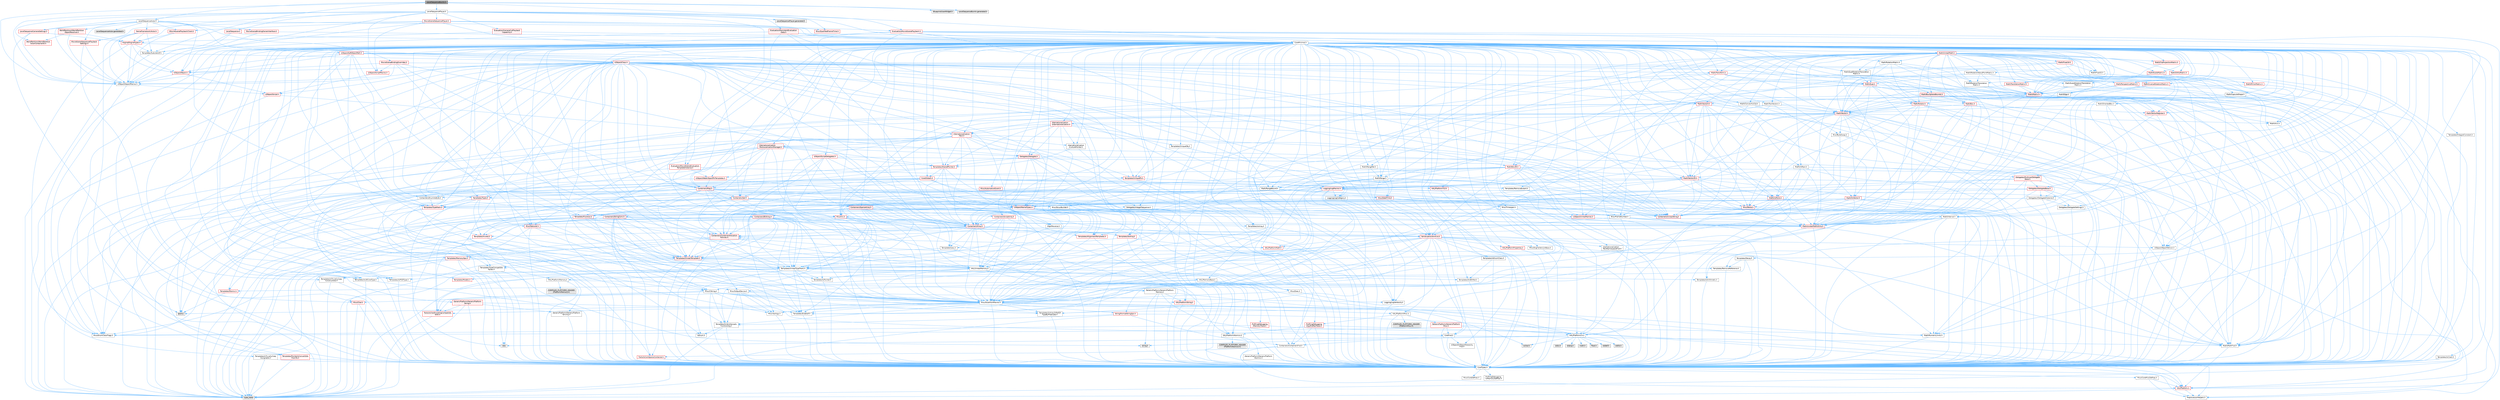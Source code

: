 digraph "LevelSequenceBurnIn.h"
{
 // INTERACTIVE_SVG=YES
 // LATEX_PDF_SIZE
  bgcolor="transparent";
  edge [fontname=Helvetica,fontsize=10,labelfontname=Helvetica,labelfontsize=10];
  node [fontname=Helvetica,fontsize=10,shape=box,height=0.2,width=0.4];
  Node1 [id="Node000001",label="LevelSequenceBurnIn.h",height=0.2,width=0.4,color="gray40", fillcolor="grey60", style="filled", fontcolor="black",tooltip=" "];
  Node1 -> Node2 [id="edge1_Node000001_Node000002",color="steelblue1",style="solid",tooltip=" "];
  Node2 [id="Node000002",label="CoreMinimal.h",height=0.2,width=0.4,color="grey40", fillcolor="white", style="filled",URL="$d7/d67/CoreMinimal_8h.html",tooltip=" "];
  Node2 -> Node3 [id="edge2_Node000002_Node000003",color="steelblue1",style="solid",tooltip=" "];
  Node3 [id="Node000003",label="CoreTypes.h",height=0.2,width=0.4,color="grey40", fillcolor="white", style="filled",URL="$dc/dec/CoreTypes_8h.html",tooltip=" "];
  Node3 -> Node4 [id="edge3_Node000003_Node000004",color="steelblue1",style="solid",tooltip=" "];
  Node4 [id="Node000004",label="HAL/Platform.h",height=0.2,width=0.4,color="red", fillcolor="#FFF0F0", style="filled",URL="$d9/dd0/Platform_8h.html",tooltip=" "];
  Node4 -> Node7 [id="edge4_Node000004_Node000007",color="steelblue1",style="solid",tooltip=" "];
  Node7 [id="Node000007",label="type_traits",height=0.2,width=0.4,color="grey60", fillcolor="#E0E0E0", style="filled",tooltip=" "];
  Node4 -> Node8 [id="edge5_Node000004_Node000008",color="steelblue1",style="solid",tooltip=" "];
  Node8 [id="Node000008",label="PreprocessorHelpers.h",height=0.2,width=0.4,color="grey40", fillcolor="white", style="filled",URL="$db/ddb/PreprocessorHelpers_8h.html",tooltip=" "];
  Node3 -> Node14 [id="edge6_Node000003_Node000014",color="steelblue1",style="solid",tooltip=" "];
  Node14 [id="Node000014",label="ProfilingDebugging\l/UMemoryDefines.h",height=0.2,width=0.4,color="grey40", fillcolor="white", style="filled",URL="$d2/da2/UMemoryDefines_8h.html",tooltip=" "];
  Node3 -> Node15 [id="edge7_Node000003_Node000015",color="steelblue1",style="solid",tooltip=" "];
  Node15 [id="Node000015",label="Misc/CoreMiscDefines.h",height=0.2,width=0.4,color="grey40", fillcolor="white", style="filled",URL="$da/d38/CoreMiscDefines_8h.html",tooltip=" "];
  Node15 -> Node4 [id="edge8_Node000015_Node000004",color="steelblue1",style="solid",tooltip=" "];
  Node15 -> Node8 [id="edge9_Node000015_Node000008",color="steelblue1",style="solid",tooltip=" "];
  Node3 -> Node16 [id="edge10_Node000003_Node000016",color="steelblue1",style="solid",tooltip=" "];
  Node16 [id="Node000016",label="Misc/CoreDefines.h",height=0.2,width=0.4,color="grey40", fillcolor="white", style="filled",URL="$d3/dd2/CoreDefines_8h.html",tooltip=" "];
  Node2 -> Node17 [id="edge11_Node000002_Node000017",color="steelblue1",style="solid",tooltip=" "];
  Node17 [id="Node000017",label="CoreFwd.h",height=0.2,width=0.4,color="grey40", fillcolor="white", style="filled",URL="$d1/d1e/CoreFwd_8h.html",tooltip=" "];
  Node17 -> Node3 [id="edge12_Node000017_Node000003",color="steelblue1",style="solid",tooltip=" "];
  Node17 -> Node18 [id="edge13_Node000017_Node000018",color="steelblue1",style="solid",tooltip=" "];
  Node18 [id="Node000018",label="Containers/ContainersFwd.h",height=0.2,width=0.4,color="grey40", fillcolor="white", style="filled",URL="$d4/d0a/ContainersFwd_8h.html",tooltip=" "];
  Node18 -> Node4 [id="edge14_Node000018_Node000004",color="steelblue1",style="solid",tooltip=" "];
  Node18 -> Node3 [id="edge15_Node000018_Node000003",color="steelblue1",style="solid",tooltip=" "];
  Node18 -> Node19 [id="edge16_Node000018_Node000019",color="steelblue1",style="solid",tooltip=" "];
  Node19 [id="Node000019",label="Traits/IsContiguousContainer.h",height=0.2,width=0.4,color="red", fillcolor="#FFF0F0", style="filled",URL="$d5/d3c/IsContiguousContainer_8h.html",tooltip=" "];
  Node19 -> Node3 [id="edge17_Node000019_Node000003",color="steelblue1",style="solid",tooltip=" "];
  Node17 -> Node22 [id="edge18_Node000017_Node000022",color="steelblue1",style="solid",tooltip=" "];
  Node22 [id="Node000022",label="Math/MathFwd.h",height=0.2,width=0.4,color="grey40", fillcolor="white", style="filled",URL="$d2/d10/MathFwd_8h.html",tooltip=" "];
  Node22 -> Node4 [id="edge19_Node000022_Node000004",color="steelblue1",style="solid",tooltip=" "];
  Node17 -> Node23 [id="edge20_Node000017_Node000023",color="steelblue1",style="solid",tooltip=" "];
  Node23 [id="Node000023",label="UObject/UObjectHierarchy\lFwd.h",height=0.2,width=0.4,color="grey40", fillcolor="white", style="filled",URL="$d3/d13/UObjectHierarchyFwd_8h.html",tooltip=" "];
  Node2 -> Node23 [id="edge21_Node000002_Node000023",color="steelblue1",style="solid",tooltip=" "];
  Node2 -> Node18 [id="edge22_Node000002_Node000018",color="steelblue1",style="solid",tooltip=" "];
  Node2 -> Node24 [id="edge23_Node000002_Node000024",color="steelblue1",style="solid",tooltip=" "];
  Node24 [id="Node000024",label="Misc/VarArgs.h",height=0.2,width=0.4,color="grey40", fillcolor="white", style="filled",URL="$d5/d6f/VarArgs_8h.html",tooltip=" "];
  Node24 -> Node3 [id="edge24_Node000024_Node000003",color="steelblue1",style="solid",tooltip=" "];
  Node2 -> Node25 [id="edge25_Node000002_Node000025",color="steelblue1",style="solid",tooltip=" "];
  Node25 [id="Node000025",label="Logging/LogVerbosity.h",height=0.2,width=0.4,color="grey40", fillcolor="white", style="filled",URL="$d2/d8f/LogVerbosity_8h.html",tooltip=" "];
  Node25 -> Node3 [id="edge26_Node000025_Node000003",color="steelblue1",style="solid",tooltip=" "];
  Node2 -> Node26 [id="edge27_Node000002_Node000026",color="steelblue1",style="solid",tooltip=" "];
  Node26 [id="Node000026",label="Misc/OutputDevice.h",height=0.2,width=0.4,color="grey40", fillcolor="white", style="filled",URL="$d7/d32/OutputDevice_8h.html",tooltip=" "];
  Node26 -> Node17 [id="edge28_Node000026_Node000017",color="steelblue1",style="solid",tooltip=" "];
  Node26 -> Node3 [id="edge29_Node000026_Node000003",color="steelblue1",style="solid",tooltip=" "];
  Node26 -> Node25 [id="edge30_Node000026_Node000025",color="steelblue1",style="solid",tooltip=" "];
  Node26 -> Node24 [id="edge31_Node000026_Node000024",color="steelblue1",style="solid",tooltip=" "];
  Node26 -> Node27 [id="edge32_Node000026_Node000027",color="steelblue1",style="solid",tooltip=" "];
  Node27 [id="Node000027",label="Templates/IsArrayOrRefOf\lTypeByPredicate.h",height=0.2,width=0.4,color="grey40", fillcolor="white", style="filled",URL="$d6/da1/IsArrayOrRefOfTypeByPredicate_8h.html",tooltip=" "];
  Node27 -> Node3 [id="edge33_Node000027_Node000003",color="steelblue1",style="solid",tooltip=" "];
  Node26 -> Node28 [id="edge34_Node000026_Node000028",color="steelblue1",style="solid",tooltip=" "];
  Node28 [id="Node000028",label="Templates/IsValidVariadic\lFunctionArg.h",height=0.2,width=0.4,color="grey40", fillcolor="white", style="filled",URL="$d0/dc8/IsValidVariadicFunctionArg_8h.html",tooltip=" "];
  Node28 -> Node3 [id="edge35_Node000028_Node000003",color="steelblue1",style="solid",tooltip=" "];
  Node28 -> Node29 [id="edge36_Node000028_Node000029",color="steelblue1",style="solid",tooltip=" "];
  Node29 [id="Node000029",label="IsEnum.h",height=0.2,width=0.4,color="grey40", fillcolor="white", style="filled",URL="$d4/de5/IsEnum_8h.html",tooltip=" "];
  Node28 -> Node7 [id="edge37_Node000028_Node000007",color="steelblue1",style="solid",tooltip=" "];
  Node26 -> Node30 [id="edge38_Node000026_Node000030",color="steelblue1",style="solid",tooltip=" "];
  Node30 [id="Node000030",label="Traits/IsCharEncodingCompatible\lWith.h",height=0.2,width=0.4,color="red", fillcolor="#FFF0F0", style="filled",URL="$df/dd1/IsCharEncodingCompatibleWith_8h.html",tooltip=" "];
  Node30 -> Node7 [id="edge39_Node000030_Node000007",color="steelblue1",style="solid",tooltip=" "];
  Node2 -> Node32 [id="edge40_Node000002_Node000032",color="steelblue1",style="solid",tooltip=" "];
  Node32 [id="Node000032",label="HAL/PlatformCrt.h",height=0.2,width=0.4,color="grey40", fillcolor="white", style="filled",URL="$d8/d75/PlatformCrt_8h.html",tooltip=" "];
  Node32 -> Node33 [id="edge41_Node000032_Node000033",color="steelblue1",style="solid",tooltip=" "];
  Node33 [id="Node000033",label="new",height=0.2,width=0.4,color="grey60", fillcolor="#E0E0E0", style="filled",tooltip=" "];
  Node32 -> Node34 [id="edge42_Node000032_Node000034",color="steelblue1",style="solid",tooltip=" "];
  Node34 [id="Node000034",label="wchar.h",height=0.2,width=0.4,color="grey60", fillcolor="#E0E0E0", style="filled",tooltip=" "];
  Node32 -> Node35 [id="edge43_Node000032_Node000035",color="steelblue1",style="solid",tooltip=" "];
  Node35 [id="Node000035",label="stddef.h",height=0.2,width=0.4,color="grey60", fillcolor="#E0E0E0", style="filled",tooltip=" "];
  Node32 -> Node36 [id="edge44_Node000032_Node000036",color="steelblue1",style="solid",tooltip=" "];
  Node36 [id="Node000036",label="stdlib.h",height=0.2,width=0.4,color="grey60", fillcolor="#E0E0E0", style="filled",tooltip=" "];
  Node32 -> Node37 [id="edge45_Node000032_Node000037",color="steelblue1",style="solid",tooltip=" "];
  Node37 [id="Node000037",label="stdio.h",height=0.2,width=0.4,color="grey60", fillcolor="#E0E0E0", style="filled",tooltip=" "];
  Node32 -> Node38 [id="edge46_Node000032_Node000038",color="steelblue1",style="solid",tooltip=" "];
  Node38 [id="Node000038",label="stdarg.h",height=0.2,width=0.4,color="grey60", fillcolor="#E0E0E0", style="filled",tooltip=" "];
  Node32 -> Node39 [id="edge47_Node000032_Node000039",color="steelblue1",style="solid",tooltip=" "];
  Node39 [id="Node000039",label="math.h",height=0.2,width=0.4,color="grey60", fillcolor="#E0E0E0", style="filled",tooltip=" "];
  Node32 -> Node40 [id="edge48_Node000032_Node000040",color="steelblue1",style="solid",tooltip=" "];
  Node40 [id="Node000040",label="float.h",height=0.2,width=0.4,color="grey60", fillcolor="#E0E0E0", style="filled",tooltip=" "];
  Node32 -> Node41 [id="edge49_Node000032_Node000041",color="steelblue1",style="solid",tooltip=" "];
  Node41 [id="Node000041",label="string.h",height=0.2,width=0.4,color="grey60", fillcolor="#E0E0E0", style="filled",tooltip=" "];
  Node2 -> Node42 [id="edge50_Node000002_Node000042",color="steelblue1",style="solid",tooltip=" "];
  Node42 [id="Node000042",label="HAL/PlatformMisc.h",height=0.2,width=0.4,color="grey40", fillcolor="white", style="filled",URL="$d0/df5/PlatformMisc_8h.html",tooltip=" "];
  Node42 -> Node3 [id="edge51_Node000042_Node000003",color="steelblue1",style="solid",tooltip=" "];
  Node42 -> Node43 [id="edge52_Node000042_Node000043",color="steelblue1",style="solid",tooltip=" "];
  Node43 [id="Node000043",label="GenericPlatform/GenericPlatform\lMisc.h",height=0.2,width=0.4,color="red", fillcolor="#FFF0F0", style="filled",URL="$db/d9a/GenericPlatformMisc_8h.html",tooltip=" "];
  Node43 -> Node17 [id="edge53_Node000043_Node000017",color="steelblue1",style="solid",tooltip=" "];
  Node43 -> Node3 [id="edge54_Node000043_Node000003",color="steelblue1",style="solid",tooltip=" "];
  Node43 -> Node32 [id="edge55_Node000043_Node000032",color="steelblue1",style="solid",tooltip=" "];
  Node43 -> Node47 [id="edge56_Node000043_Node000047",color="steelblue1",style="solid",tooltip=" "];
  Node47 [id="Node000047",label="Math/NumericLimits.h",height=0.2,width=0.4,color="grey40", fillcolor="white", style="filled",URL="$df/d1b/NumericLimits_8h.html",tooltip=" "];
  Node47 -> Node3 [id="edge57_Node000047_Node000003",color="steelblue1",style="solid",tooltip=" "];
  Node43 -> Node49 [id="edge58_Node000043_Node000049",color="steelblue1",style="solid",tooltip=" "];
  Node49 [id="Node000049",label="Misc/EnumClassFlags.h",height=0.2,width=0.4,color="grey40", fillcolor="white", style="filled",URL="$d8/de7/EnumClassFlags_8h.html",tooltip=" "];
  Node42 -> Node52 [id="edge59_Node000042_Node000052",color="steelblue1",style="solid",tooltip=" "];
  Node52 [id="Node000052",label="COMPILED_PLATFORM_HEADER\l(PlatformMisc.h)",height=0.2,width=0.4,color="grey60", fillcolor="#E0E0E0", style="filled",tooltip=" "];
  Node42 -> Node53 [id="edge60_Node000042_Node000053",color="steelblue1",style="solid",tooltip=" "];
  Node53 [id="Node000053",label="ProfilingDebugging\l/CpuProfilerTrace.h",height=0.2,width=0.4,color="red", fillcolor="#FFF0F0", style="filled",URL="$da/dcb/CpuProfilerTrace_8h.html",tooltip=" "];
  Node53 -> Node3 [id="edge61_Node000053_Node000003",color="steelblue1",style="solid",tooltip=" "];
  Node53 -> Node18 [id="edge62_Node000053_Node000018",color="steelblue1",style="solid",tooltip=" "];
  Node53 -> Node54 [id="edge63_Node000053_Node000054",color="steelblue1",style="solid",tooltip=" "];
  Node54 [id="Node000054",label="HAL/PlatformAtomics.h",height=0.2,width=0.4,color="grey40", fillcolor="white", style="filled",URL="$d3/d36/PlatformAtomics_8h.html",tooltip=" "];
  Node54 -> Node3 [id="edge64_Node000054_Node000003",color="steelblue1",style="solid",tooltip=" "];
  Node54 -> Node55 [id="edge65_Node000054_Node000055",color="steelblue1",style="solid",tooltip=" "];
  Node55 [id="Node000055",label="GenericPlatform/GenericPlatform\lAtomics.h",height=0.2,width=0.4,color="grey40", fillcolor="white", style="filled",URL="$da/d72/GenericPlatformAtomics_8h.html",tooltip=" "];
  Node55 -> Node3 [id="edge66_Node000055_Node000003",color="steelblue1",style="solid",tooltip=" "];
  Node54 -> Node56 [id="edge67_Node000054_Node000056",color="steelblue1",style="solid",tooltip=" "];
  Node56 [id="Node000056",label="COMPILED_PLATFORM_HEADER\l(PlatformAtomics.h)",height=0.2,width=0.4,color="grey60", fillcolor="#E0E0E0", style="filled",tooltip=" "];
  Node53 -> Node8 [id="edge68_Node000053_Node000008",color="steelblue1",style="solid",tooltip=" "];
  Node2 -> Node61 [id="edge69_Node000002_Node000061",color="steelblue1",style="solid",tooltip=" "];
  Node61 [id="Node000061",label="Misc/AssertionMacros.h",height=0.2,width=0.4,color="grey40", fillcolor="white", style="filled",URL="$d0/dfa/AssertionMacros_8h.html",tooltip=" "];
  Node61 -> Node3 [id="edge70_Node000061_Node000003",color="steelblue1",style="solid",tooltip=" "];
  Node61 -> Node4 [id="edge71_Node000061_Node000004",color="steelblue1",style="solid",tooltip=" "];
  Node61 -> Node42 [id="edge72_Node000061_Node000042",color="steelblue1",style="solid",tooltip=" "];
  Node61 -> Node8 [id="edge73_Node000061_Node000008",color="steelblue1",style="solid",tooltip=" "];
  Node61 -> Node62 [id="edge74_Node000061_Node000062",color="steelblue1",style="solid",tooltip=" "];
  Node62 [id="Node000062",label="Templates/EnableIf.h",height=0.2,width=0.4,color="grey40", fillcolor="white", style="filled",URL="$d7/d60/EnableIf_8h.html",tooltip=" "];
  Node62 -> Node3 [id="edge75_Node000062_Node000003",color="steelblue1",style="solid",tooltip=" "];
  Node61 -> Node27 [id="edge76_Node000061_Node000027",color="steelblue1",style="solid",tooltip=" "];
  Node61 -> Node28 [id="edge77_Node000061_Node000028",color="steelblue1",style="solid",tooltip=" "];
  Node61 -> Node30 [id="edge78_Node000061_Node000030",color="steelblue1",style="solid",tooltip=" "];
  Node61 -> Node24 [id="edge79_Node000061_Node000024",color="steelblue1",style="solid",tooltip=" "];
  Node61 -> Node63 [id="edge80_Node000061_Node000063",color="steelblue1",style="solid",tooltip=" "];
  Node63 [id="Node000063",label="String/FormatStringSan.h",height=0.2,width=0.4,color="red", fillcolor="#FFF0F0", style="filled",URL="$d3/d8b/FormatStringSan_8h.html",tooltip=" "];
  Node63 -> Node7 [id="edge81_Node000063_Node000007",color="steelblue1",style="solid",tooltip=" "];
  Node63 -> Node3 [id="edge82_Node000063_Node000003",color="steelblue1",style="solid",tooltip=" "];
  Node63 -> Node28 [id="edge83_Node000063_Node000028",color="steelblue1",style="solid",tooltip=" "];
  Node63 -> Node18 [id="edge84_Node000063_Node000018",color="steelblue1",style="solid",tooltip=" "];
  Node61 -> Node69 [id="edge85_Node000061_Node000069",color="steelblue1",style="solid",tooltip=" "];
  Node69 [id="Node000069",label="atomic",height=0.2,width=0.4,color="grey60", fillcolor="#E0E0E0", style="filled",tooltip=" "];
  Node2 -> Node70 [id="edge86_Node000002_Node000070",color="steelblue1",style="solid",tooltip=" "];
  Node70 [id="Node000070",label="Templates/IsPointer.h",height=0.2,width=0.4,color="grey40", fillcolor="white", style="filled",URL="$d7/d05/IsPointer_8h.html",tooltip=" "];
  Node70 -> Node3 [id="edge87_Node000070_Node000003",color="steelblue1",style="solid",tooltip=" "];
  Node2 -> Node71 [id="edge88_Node000002_Node000071",color="steelblue1",style="solid",tooltip=" "];
  Node71 [id="Node000071",label="HAL/PlatformMemory.h",height=0.2,width=0.4,color="grey40", fillcolor="white", style="filled",URL="$de/d68/PlatformMemory_8h.html",tooltip=" "];
  Node71 -> Node3 [id="edge89_Node000071_Node000003",color="steelblue1",style="solid",tooltip=" "];
  Node71 -> Node72 [id="edge90_Node000071_Node000072",color="steelblue1",style="solid",tooltip=" "];
  Node72 [id="Node000072",label="GenericPlatform/GenericPlatform\lMemory.h",height=0.2,width=0.4,color="grey40", fillcolor="white", style="filled",URL="$dd/d22/GenericPlatformMemory_8h.html",tooltip=" "];
  Node72 -> Node17 [id="edge91_Node000072_Node000017",color="steelblue1",style="solid",tooltip=" "];
  Node72 -> Node3 [id="edge92_Node000072_Node000003",color="steelblue1",style="solid",tooltip=" "];
  Node72 -> Node73 [id="edge93_Node000072_Node000073",color="steelblue1",style="solid",tooltip=" "];
  Node73 [id="Node000073",label="HAL/PlatformString.h",height=0.2,width=0.4,color="red", fillcolor="#FFF0F0", style="filled",URL="$db/db5/PlatformString_8h.html",tooltip=" "];
  Node73 -> Node3 [id="edge94_Node000073_Node000003",color="steelblue1",style="solid",tooltip=" "];
  Node72 -> Node41 [id="edge95_Node000072_Node000041",color="steelblue1",style="solid",tooltip=" "];
  Node72 -> Node34 [id="edge96_Node000072_Node000034",color="steelblue1",style="solid",tooltip=" "];
  Node71 -> Node75 [id="edge97_Node000071_Node000075",color="steelblue1",style="solid",tooltip=" "];
  Node75 [id="Node000075",label="COMPILED_PLATFORM_HEADER\l(PlatformMemory.h)",height=0.2,width=0.4,color="grey60", fillcolor="#E0E0E0", style="filled",tooltip=" "];
  Node2 -> Node54 [id="edge98_Node000002_Node000054",color="steelblue1",style="solid",tooltip=" "];
  Node2 -> Node76 [id="edge99_Node000002_Node000076",color="steelblue1",style="solid",tooltip=" "];
  Node76 [id="Node000076",label="Misc/Exec.h",height=0.2,width=0.4,color="grey40", fillcolor="white", style="filled",URL="$de/ddb/Exec_8h.html",tooltip=" "];
  Node76 -> Node3 [id="edge100_Node000076_Node000003",color="steelblue1",style="solid",tooltip=" "];
  Node76 -> Node61 [id="edge101_Node000076_Node000061",color="steelblue1",style="solid",tooltip=" "];
  Node2 -> Node77 [id="edge102_Node000002_Node000077",color="steelblue1",style="solid",tooltip=" "];
  Node77 [id="Node000077",label="HAL/MemoryBase.h",height=0.2,width=0.4,color="grey40", fillcolor="white", style="filled",URL="$d6/d9f/MemoryBase_8h.html",tooltip=" "];
  Node77 -> Node3 [id="edge103_Node000077_Node000003",color="steelblue1",style="solid",tooltip=" "];
  Node77 -> Node54 [id="edge104_Node000077_Node000054",color="steelblue1",style="solid",tooltip=" "];
  Node77 -> Node32 [id="edge105_Node000077_Node000032",color="steelblue1",style="solid",tooltip=" "];
  Node77 -> Node76 [id="edge106_Node000077_Node000076",color="steelblue1",style="solid",tooltip=" "];
  Node77 -> Node26 [id="edge107_Node000077_Node000026",color="steelblue1",style="solid",tooltip=" "];
  Node77 -> Node78 [id="edge108_Node000077_Node000078",color="steelblue1",style="solid",tooltip=" "];
  Node78 [id="Node000078",label="Templates/Atomic.h",height=0.2,width=0.4,color="red", fillcolor="#FFF0F0", style="filled",URL="$d3/d91/Atomic_8h.html",tooltip=" "];
  Node78 -> Node69 [id="edge109_Node000078_Node000069",color="steelblue1",style="solid",tooltip=" "];
  Node2 -> Node87 [id="edge110_Node000002_Node000087",color="steelblue1",style="solid",tooltip=" "];
  Node87 [id="Node000087",label="HAL/UnrealMemory.h",height=0.2,width=0.4,color="grey40", fillcolor="white", style="filled",URL="$d9/d96/UnrealMemory_8h.html",tooltip=" "];
  Node87 -> Node3 [id="edge111_Node000087_Node000003",color="steelblue1",style="solid",tooltip=" "];
  Node87 -> Node72 [id="edge112_Node000087_Node000072",color="steelblue1",style="solid",tooltip=" "];
  Node87 -> Node77 [id="edge113_Node000087_Node000077",color="steelblue1",style="solid",tooltip=" "];
  Node87 -> Node71 [id="edge114_Node000087_Node000071",color="steelblue1",style="solid",tooltip=" "];
  Node87 -> Node88 [id="edge115_Node000087_Node000088",color="steelblue1",style="solid",tooltip=" "];
  Node88 [id="Node000088",label="ProfilingDebugging\l/MemoryTrace.h",height=0.2,width=0.4,color="red", fillcolor="#FFF0F0", style="filled",URL="$da/dd7/MemoryTrace_8h.html",tooltip=" "];
  Node88 -> Node4 [id="edge116_Node000088_Node000004",color="steelblue1",style="solid",tooltip=" "];
  Node88 -> Node49 [id="edge117_Node000088_Node000049",color="steelblue1",style="solid",tooltip=" "];
  Node87 -> Node70 [id="edge118_Node000087_Node000070",color="steelblue1",style="solid",tooltip=" "];
  Node2 -> Node89 [id="edge119_Node000002_Node000089",color="steelblue1",style="solid",tooltip=" "];
  Node89 [id="Node000089",label="Templates/IsArithmetic.h",height=0.2,width=0.4,color="grey40", fillcolor="white", style="filled",URL="$d2/d5d/IsArithmetic_8h.html",tooltip=" "];
  Node89 -> Node3 [id="edge120_Node000089_Node000003",color="steelblue1",style="solid",tooltip=" "];
  Node2 -> Node83 [id="edge121_Node000002_Node000083",color="steelblue1",style="solid",tooltip=" "];
  Node83 [id="Node000083",label="Templates/AndOrNot.h",height=0.2,width=0.4,color="grey40", fillcolor="white", style="filled",URL="$db/d0a/AndOrNot_8h.html",tooltip=" "];
  Node83 -> Node3 [id="edge122_Node000083_Node000003",color="steelblue1",style="solid",tooltip=" "];
  Node2 -> Node90 [id="edge123_Node000002_Node000090",color="steelblue1",style="solid",tooltip=" "];
  Node90 [id="Node000090",label="Templates/IsPODType.h",height=0.2,width=0.4,color="grey40", fillcolor="white", style="filled",URL="$d7/db1/IsPODType_8h.html",tooltip=" "];
  Node90 -> Node3 [id="edge124_Node000090_Node000003",color="steelblue1",style="solid",tooltip=" "];
  Node2 -> Node91 [id="edge125_Node000002_Node000091",color="steelblue1",style="solid",tooltip=" "];
  Node91 [id="Node000091",label="Templates/IsUECoreType.h",height=0.2,width=0.4,color="grey40", fillcolor="white", style="filled",URL="$d1/db8/IsUECoreType_8h.html",tooltip=" "];
  Node91 -> Node3 [id="edge126_Node000091_Node000003",color="steelblue1",style="solid",tooltip=" "];
  Node91 -> Node7 [id="edge127_Node000091_Node000007",color="steelblue1",style="solid",tooltip=" "];
  Node2 -> Node84 [id="edge128_Node000002_Node000084",color="steelblue1",style="solid",tooltip=" "];
  Node84 [id="Node000084",label="Templates/IsTriviallyCopy\lConstructible.h",height=0.2,width=0.4,color="grey40", fillcolor="white", style="filled",URL="$d3/d78/IsTriviallyCopyConstructible_8h.html",tooltip=" "];
  Node84 -> Node3 [id="edge129_Node000084_Node000003",color="steelblue1",style="solid",tooltip=" "];
  Node84 -> Node7 [id="edge130_Node000084_Node000007",color="steelblue1",style="solid",tooltip=" "];
  Node2 -> Node92 [id="edge131_Node000002_Node000092",color="steelblue1",style="solid",tooltip=" "];
  Node92 [id="Node000092",label="Templates/UnrealTypeTraits.h",height=0.2,width=0.4,color="grey40", fillcolor="white", style="filled",URL="$d2/d2d/UnrealTypeTraits_8h.html",tooltip=" "];
  Node92 -> Node3 [id="edge132_Node000092_Node000003",color="steelblue1",style="solid",tooltip=" "];
  Node92 -> Node70 [id="edge133_Node000092_Node000070",color="steelblue1",style="solid",tooltip=" "];
  Node92 -> Node61 [id="edge134_Node000092_Node000061",color="steelblue1",style="solid",tooltip=" "];
  Node92 -> Node83 [id="edge135_Node000092_Node000083",color="steelblue1",style="solid",tooltip=" "];
  Node92 -> Node62 [id="edge136_Node000092_Node000062",color="steelblue1",style="solid",tooltip=" "];
  Node92 -> Node89 [id="edge137_Node000092_Node000089",color="steelblue1",style="solid",tooltip=" "];
  Node92 -> Node29 [id="edge138_Node000092_Node000029",color="steelblue1",style="solid",tooltip=" "];
  Node92 -> Node93 [id="edge139_Node000092_Node000093",color="steelblue1",style="solid",tooltip=" "];
  Node93 [id="Node000093",label="Templates/Models.h",height=0.2,width=0.4,color="red", fillcolor="#FFF0F0", style="filled",URL="$d3/d0c/Models_8h.html",tooltip=" "];
  Node92 -> Node90 [id="edge140_Node000092_Node000090",color="steelblue1",style="solid",tooltip=" "];
  Node92 -> Node91 [id="edge141_Node000092_Node000091",color="steelblue1",style="solid",tooltip=" "];
  Node92 -> Node84 [id="edge142_Node000092_Node000084",color="steelblue1",style="solid",tooltip=" "];
  Node2 -> Node62 [id="edge143_Node000002_Node000062",color="steelblue1",style="solid",tooltip=" "];
  Node2 -> Node94 [id="edge144_Node000002_Node000094",color="steelblue1",style="solid",tooltip=" "];
  Node94 [id="Node000094",label="Templates/RemoveReference.h",height=0.2,width=0.4,color="grey40", fillcolor="white", style="filled",URL="$da/dbe/RemoveReference_8h.html",tooltip=" "];
  Node94 -> Node3 [id="edge145_Node000094_Node000003",color="steelblue1",style="solid",tooltip=" "];
  Node2 -> Node95 [id="edge146_Node000002_Node000095",color="steelblue1",style="solid",tooltip=" "];
  Node95 [id="Node000095",label="Templates/IntegralConstant.h",height=0.2,width=0.4,color="grey40", fillcolor="white", style="filled",URL="$db/d1b/IntegralConstant_8h.html",tooltip=" "];
  Node95 -> Node3 [id="edge147_Node000095_Node000003",color="steelblue1",style="solid",tooltip=" "];
  Node2 -> Node96 [id="edge148_Node000002_Node000096",color="steelblue1",style="solid",tooltip=" "];
  Node96 [id="Node000096",label="Templates/IsClass.h",height=0.2,width=0.4,color="grey40", fillcolor="white", style="filled",URL="$db/dcb/IsClass_8h.html",tooltip=" "];
  Node96 -> Node3 [id="edge149_Node000096_Node000003",color="steelblue1",style="solid",tooltip=" "];
  Node2 -> Node97 [id="edge150_Node000002_Node000097",color="steelblue1",style="solid",tooltip=" "];
  Node97 [id="Node000097",label="Templates/TypeCompatible\lBytes.h",height=0.2,width=0.4,color="grey40", fillcolor="white", style="filled",URL="$df/d0a/TypeCompatibleBytes_8h.html",tooltip=" "];
  Node97 -> Node3 [id="edge151_Node000097_Node000003",color="steelblue1",style="solid",tooltip=" "];
  Node97 -> Node41 [id="edge152_Node000097_Node000041",color="steelblue1",style="solid",tooltip=" "];
  Node97 -> Node33 [id="edge153_Node000097_Node000033",color="steelblue1",style="solid",tooltip=" "];
  Node97 -> Node7 [id="edge154_Node000097_Node000007",color="steelblue1",style="solid",tooltip=" "];
  Node2 -> Node19 [id="edge155_Node000002_Node000019",color="steelblue1",style="solid",tooltip=" "];
  Node2 -> Node98 [id="edge156_Node000002_Node000098",color="steelblue1",style="solid",tooltip=" "];
  Node98 [id="Node000098",label="Templates/UnrealTemplate.h",height=0.2,width=0.4,color="red", fillcolor="#FFF0F0", style="filled",URL="$d4/d24/UnrealTemplate_8h.html",tooltip=" "];
  Node98 -> Node3 [id="edge157_Node000098_Node000003",color="steelblue1",style="solid",tooltip=" "];
  Node98 -> Node70 [id="edge158_Node000098_Node000070",color="steelblue1",style="solid",tooltip=" "];
  Node98 -> Node87 [id="edge159_Node000098_Node000087",color="steelblue1",style="solid",tooltip=" "];
  Node98 -> Node92 [id="edge160_Node000098_Node000092",color="steelblue1",style="solid",tooltip=" "];
  Node98 -> Node94 [id="edge161_Node000098_Node000094",color="steelblue1",style="solid",tooltip=" "];
  Node98 -> Node97 [id="edge162_Node000098_Node000097",color="steelblue1",style="solid",tooltip=" "];
  Node98 -> Node19 [id="edge163_Node000098_Node000019",color="steelblue1",style="solid",tooltip=" "];
  Node98 -> Node7 [id="edge164_Node000098_Node000007",color="steelblue1",style="solid",tooltip=" "];
  Node2 -> Node47 [id="edge165_Node000002_Node000047",color="steelblue1",style="solid",tooltip=" "];
  Node2 -> Node102 [id="edge166_Node000002_Node000102",color="steelblue1",style="solid",tooltip=" "];
  Node102 [id="Node000102",label="HAL/PlatformMath.h",height=0.2,width=0.4,color="red", fillcolor="#FFF0F0", style="filled",URL="$dc/d53/PlatformMath_8h.html",tooltip=" "];
  Node102 -> Node3 [id="edge167_Node000102_Node000003",color="steelblue1",style="solid",tooltip=" "];
  Node2 -> Node85 [id="edge168_Node000002_Node000085",color="steelblue1",style="solid",tooltip=" "];
  Node85 [id="Node000085",label="Templates/IsTriviallyCopy\lAssignable.h",height=0.2,width=0.4,color="grey40", fillcolor="white", style="filled",URL="$d2/df2/IsTriviallyCopyAssignable_8h.html",tooltip=" "];
  Node85 -> Node3 [id="edge169_Node000085_Node000003",color="steelblue1",style="solid",tooltip=" "];
  Node85 -> Node7 [id="edge170_Node000085_Node000007",color="steelblue1",style="solid",tooltip=" "];
  Node2 -> Node110 [id="edge171_Node000002_Node000110",color="steelblue1",style="solid",tooltip=" "];
  Node110 [id="Node000110",label="Templates/MemoryOps.h",height=0.2,width=0.4,color="red", fillcolor="#FFF0F0", style="filled",URL="$db/dea/MemoryOps_8h.html",tooltip=" "];
  Node110 -> Node3 [id="edge172_Node000110_Node000003",color="steelblue1",style="solid",tooltip=" "];
  Node110 -> Node87 [id="edge173_Node000110_Node000087",color="steelblue1",style="solid",tooltip=" "];
  Node110 -> Node85 [id="edge174_Node000110_Node000085",color="steelblue1",style="solid",tooltip=" "];
  Node110 -> Node84 [id="edge175_Node000110_Node000084",color="steelblue1",style="solid",tooltip=" "];
  Node110 -> Node92 [id="edge176_Node000110_Node000092",color="steelblue1",style="solid",tooltip=" "];
  Node110 -> Node33 [id="edge177_Node000110_Node000033",color="steelblue1",style="solid",tooltip=" "];
  Node110 -> Node7 [id="edge178_Node000110_Node000007",color="steelblue1",style="solid",tooltip=" "];
  Node2 -> Node111 [id="edge179_Node000002_Node000111",color="steelblue1",style="solid",tooltip=" "];
  Node111 [id="Node000111",label="Containers/ContainerAllocation\lPolicies.h",height=0.2,width=0.4,color="red", fillcolor="#FFF0F0", style="filled",URL="$d7/dff/ContainerAllocationPolicies_8h.html",tooltip=" "];
  Node111 -> Node3 [id="edge180_Node000111_Node000003",color="steelblue1",style="solid",tooltip=" "];
  Node111 -> Node111 [id="edge181_Node000111_Node000111",color="steelblue1",style="solid",tooltip=" "];
  Node111 -> Node102 [id="edge182_Node000111_Node000102",color="steelblue1",style="solid",tooltip=" "];
  Node111 -> Node87 [id="edge183_Node000111_Node000087",color="steelblue1",style="solid",tooltip=" "];
  Node111 -> Node47 [id="edge184_Node000111_Node000047",color="steelblue1",style="solid",tooltip=" "];
  Node111 -> Node61 [id="edge185_Node000111_Node000061",color="steelblue1",style="solid",tooltip=" "];
  Node111 -> Node110 [id="edge186_Node000111_Node000110",color="steelblue1",style="solid",tooltip=" "];
  Node111 -> Node97 [id="edge187_Node000111_Node000097",color="steelblue1",style="solid",tooltip=" "];
  Node111 -> Node7 [id="edge188_Node000111_Node000007",color="steelblue1",style="solid",tooltip=" "];
  Node2 -> Node114 [id="edge189_Node000002_Node000114",color="steelblue1",style="solid",tooltip=" "];
  Node114 [id="Node000114",label="Templates/IsEnumClass.h",height=0.2,width=0.4,color="grey40", fillcolor="white", style="filled",URL="$d7/d15/IsEnumClass_8h.html",tooltip=" "];
  Node114 -> Node3 [id="edge190_Node000114_Node000003",color="steelblue1",style="solid",tooltip=" "];
  Node114 -> Node83 [id="edge191_Node000114_Node000083",color="steelblue1",style="solid",tooltip=" "];
  Node2 -> Node115 [id="edge192_Node000002_Node000115",color="steelblue1",style="solid",tooltip=" "];
  Node115 [id="Node000115",label="HAL/PlatformProperties.h",height=0.2,width=0.4,color="red", fillcolor="#FFF0F0", style="filled",URL="$d9/db0/PlatformProperties_8h.html",tooltip=" "];
  Node115 -> Node3 [id="edge193_Node000115_Node000003",color="steelblue1",style="solid",tooltip=" "];
  Node2 -> Node118 [id="edge194_Node000002_Node000118",color="steelblue1",style="solid",tooltip=" "];
  Node118 [id="Node000118",label="Misc/EngineVersionBase.h",height=0.2,width=0.4,color="grey40", fillcolor="white", style="filled",URL="$d5/d2b/EngineVersionBase_8h.html",tooltip=" "];
  Node118 -> Node3 [id="edge195_Node000118_Node000003",color="steelblue1",style="solid",tooltip=" "];
  Node2 -> Node119 [id="edge196_Node000002_Node000119",color="steelblue1",style="solid",tooltip=" "];
  Node119 [id="Node000119",label="Internationalization\l/TextNamespaceFwd.h",height=0.2,width=0.4,color="grey40", fillcolor="white", style="filled",URL="$d8/d97/TextNamespaceFwd_8h.html",tooltip=" "];
  Node119 -> Node3 [id="edge197_Node000119_Node000003",color="steelblue1",style="solid",tooltip=" "];
  Node2 -> Node120 [id="edge198_Node000002_Node000120",color="steelblue1",style="solid",tooltip=" "];
  Node120 [id="Node000120",label="Serialization/Archive.h",height=0.2,width=0.4,color="red", fillcolor="#FFF0F0", style="filled",URL="$d7/d3b/Archive_8h.html",tooltip=" "];
  Node120 -> Node17 [id="edge199_Node000120_Node000017",color="steelblue1",style="solid",tooltip=" "];
  Node120 -> Node3 [id="edge200_Node000120_Node000003",color="steelblue1",style="solid",tooltip=" "];
  Node120 -> Node115 [id="edge201_Node000120_Node000115",color="steelblue1",style="solid",tooltip=" "];
  Node120 -> Node119 [id="edge202_Node000120_Node000119",color="steelblue1",style="solid",tooltip=" "];
  Node120 -> Node22 [id="edge203_Node000120_Node000022",color="steelblue1",style="solid",tooltip=" "];
  Node120 -> Node61 [id="edge204_Node000120_Node000061",color="steelblue1",style="solid",tooltip=" "];
  Node120 -> Node118 [id="edge205_Node000120_Node000118",color="steelblue1",style="solid",tooltip=" "];
  Node120 -> Node24 [id="edge206_Node000120_Node000024",color="steelblue1",style="solid",tooltip=" "];
  Node120 -> Node62 [id="edge207_Node000120_Node000062",color="steelblue1",style="solid",tooltip=" "];
  Node120 -> Node27 [id="edge208_Node000120_Node000027",color="steelblue1",style="solid",tooltip=" "];
  Node120 -> Node114 [id="edge209_Node000120_Node000114",color="steelblue1",style="solid",tooltip=" "];
  Node120 -> Node28 [id="edge210_Node000120_Node000028",color="steelblue1",style="solid",tooltip=" "];
  Node120 -> Node98 [id="edge211_Node000120_Node000098",color="steelblue1",style="solid",tooltip=" "];
  Node120 -> Node30 [id="edge212_Node000120_Node000030",color="steelblue1",style="solid",tooltip=" "];
  Node120 -> Node123 [id="edge213_Node000120_Node000123",color="steelblue1",style="solid",tooltip=" "];
  Node123 [id="Node000123",label="UObject/ObjectVersion.h",height=0.2,width=0.4,color="grey40", fillcolor="white", style="filled",URL="$da/d63/ObjectVersion_8h.html",tooltip=" "];
  Node123 -> Node3 [id="edge214_Node000123_Node000003",color="steelblue1",style="solid",tooltip=" "];
  Node2 -> Node124 [id="edge215_Node000002_Node000124",color="steelblue1",style="solid",tooltip=" "];
  Node124 [id="Node000124",label="Templates/Less.h",height=0.2,width=0.4,color="grey40", fillcolor="white", style="filled",URL="$de/dc8/Less_8h.html",tooltip=" "];
  Node124 -> Node3 [id="edge216_Node000124_Node000003",color="steelblue1",style="solid",tooltip=" "];
  Node124 -> Node98 [id="edge217_Node000124_Node000098",color="steelblue1",style="solid",tooltip=" "];
  Node2 -> Node125 [id="edge218_Node000002_Node000125",color="steelblue1",style="solid",tooltip=" "];
  Node125 [id="Node000125",label="Templates/Sorting.h",height=0.2,width=0.4,color="red", fillcolor="#FFF0F0", style="filled",URL="$d3/d9e/Sorting_8h.html",tooltip=" "];
  Node125 -> Node3 [id="edge219_Node000125_Node000003",color="steelblue1",style="solid",tooltip=" "];
  Node125 -> Node102 [id="edge220_Node000125_Node000102",color="steelblue1",style="solid",tooltip=" "];
  Node125 -> Node124 [id="edge221_Node000125_Node000124",color="steelblue1",style="solid",tooltip=" "];
  Node2 -> Node136 [id="edge222_Node000002_Node000136",color="steelblue1",style="solid",tooltip=" "];
  Node136 [id="Node000136",label="Misc/Char.h",height=0.2,width=0.4,color="red", fillcolor="#FFF0F0", style="filled",URL="$d0/d58/Char_8h.html",tooltip=" "];
  Node136 -> Node3 [id="edge223_Node000136_Node000003",color="steelblue1",style="solid",tooltip=" "];
  Node136 -> Node7 [id="edge224_Node000136_Node000007",color="steelblue1",style="solid",tooltip=" "];
  Node2 -> Node139 [id="edge225_Node000002_Node000139",color="steelblue1",style="solid",tooltip=" "];
  Node139 [id="Node000139",label="GenericPlatform/GenericPlatform\lStricmp.h",height=0.2,width=0.4,color="grey40", fillcolor="white", style="filled",URL="$d2/d86/GenericPlatformStricmp_8h.html",tooltip=" "];
  Node139 -> Node3 [id="edge226_Node000139_Node000003",color="steelblue1",style="solid",tooltip=" "];
  Node2 -> Node140 [id="edge227_Node000002_Node000140",color="steelblue1",style="solid",tooltip=" "];
  Node140 [id="Node000140",label="GenericPlatform/GenericPlatform\lString.h",height=0.2,width=0.4,color="red", fillcolor="#FFF0F0", style="filled",URL="$dd/d20/GenericPlatformString_8h.html",tooltip=" "];
  Node140 -> Node3 [id="edge228_Node000140_Node000003",color="steelblue1",style="solid",tooltip=" "];
  Node140 -> Node139 [id="edge229_Node000140_Node000139",color="steelblue1",style="solid",tooltip=" "];
  Node140 -> Node62 [id="edge230_Node000140_Node000062",color="steelblue1",style="solid",tooltip=" "];
  Node140 -> Node30 [id="edge231_Node000140_Node000030",color="steelblue1",style="solid",tooltip=" "];
  Node140 -> Node7 [id="edge232_Node000140_Node000007",color="steelblue1",style="solid",tooltip=" "];
  Node2 -> Node73 [id="edge233_Node000002_Node000073",color="steelblue1",style="solid",tooltip=" "];
  Node2 -> Node143 [id="edge234_Node000002_Node000143",color="steelblue1",style="solid",tooltip=" "];
  Node143 [id="Node000143",label="Misc/CString.h",height=0.2,width=0.4,color="grey40", fillcolor="white", style="filled",URL="$d2/d49/CString_8h.html",tooltip=" "];
  Node143 -> Node3 [id="edge235_Node000143_Node000003",color="steelblue1",style="solid",tooltip=" "];
  Node143 -> Node32 [id="edge236_Node000143_Node000032",color="steelblue1",style="solid",tooltip=" "];
  Node143 -> Node73 [id="edge237_Node000143_Node000073",color="steelblue1",style="solid",tooltip=" "];
  Node143 -> Node61 [id="edge238_Node000143_Node000061",color="steelblue1",style="solid",tooltip=" "];
  Node143 -> Node136 [id="edge239_Node000143_Node000136",color="steelblue1",style="solid",tooltip=" "];
  Node143 -> Node24 [id="edge240_Node000143_Node000024",color="steelblue1",style="solid",tooltip=" "];
  Node143 -> Node27 [id="edge241_Node000143_Node000027",color="steelblue1",style="solid",tooltip=" "];
  Node143 -> Node28 [id="edge242_Node000143_Node000028",color="steelblue1",style="solid",tooltip=" "];
  Node143 -> Node30 [id="edge243_Node000143_Node000030",color="steelblue1",style="solid",tooltip=" "];
  Node2 -> Node144 [id="edge244_Node000002_Node000144",color="steelblue1",style="solid",tooltip=" "];
  Node144 [id="Node000144",label="Misc/Crc.h",height=0.2,width=0.4,color="red", fillcolor="#FFF0F0", style="filled",URL="$d4/dd2/Crc_8h.html",tooltip=" "];
  Node144 -> Node3 [id="edge245_Node000144_Node000003",color="steelblue1",style="solid",tooltip=" "];
  Node144 -> Node73 [id="edge246_Node000144_Node000073",color="steelblue1",style="solid",tooltip=" "];
  Node144 -> Node61 [id="edge247_Node000144_Node000061",color="steelblue1",style="solid",tooltip=" "];
  Node144 -> Node143 [id="edge248_Node000144_Node000143",color="steelblue1",style="solid",tooltip=" "];
  Node144 -> Node136 [id="edge249_Node000144_Node000136",color="steelblue1",style="solid",tooltip=" "];
  Node144 -> Node92 [id="edge250_Node000144_Node000092",color="steelblue1",style="solid",tooltip=" "];
  Node2 -> Node135 [id="edge251_Node000002_Node000135",color="steelblue1",style="solid",tooltip=" "];
  Node135 [id="Node000135",label="Math/UnrealMathUtility.h",height=0.2,width=0.4,color="red", fillcolor="#FFF0F0", style="filled",URL="$db/db8/UnrealMathUtility_8h.html",tooltip=" "];
  Node135 -> Node3 [id="edge252_Node000135_Node000003",color="steelblue1",style="solid",tooltip=" "];
  Node135 -> Node61 [id="edge253_Node000135_Node000061",color="steelblue1",style="solid",tooltip=" "];
  Node135 -> Node102 [id="edge254_Node000135_Node000102",color="steelblue1",style="solid",tooltip=" "];
  Node135 -> Node22 [id="edge255_Node000135_Node000022",color="steelblue1",style="solid",tooltip=" "];
  Node2 -> Node145 [id="edge256_Node000002_Node000145",color="steelblue1",style="solid",tooltip=" "];
  Node145 [id="Node000145",label="Containers/UnrealString.h",height=0.2,width=0.4,color="red", fillcolor="#FFF0F0", style="filled",URL="$d5/dba/UnrealString_8h.html",tooltip=" "];
  Node2 -> Node149 [id="edge257_Node000002_Node000149",color="steelblue1",style="solid",tooltip=" "];
  Node149 [id="Node000149",label="Containers/Array.h",height=0.2,width=0.4,color="red", fillcolor="#FFF0F0", style="filled",URL="$df/dd0/Array_8h.html",tooltip=" "];
  Node149 -> Node3 [id="edge258_Node000149_Node000003",color="steelblue1",style="solid",tooltip=" "];
  Node149 -> Node61 [id="edge259_Node000149_Node000061",color="steelblue1",style="solid",tooltip=" "];
  Node149 -> Node87 [id="edge260_Node000149_Node000087",color="steelblue1",style="solid",tooltip=" "];
  Node149 -> Node92 [id="edge261_Node000149_Node000092",color="steelblue1",style="solid",tooltip=" "];
  Node149 -> Node98 [id="edge262_Node000149_Node000098",color="steelblue1",style="solid",tooltip=" "];
  Node149 -> Node111 [id="edge263_Node000149_Node000111",color="steelblue1",style="solid",tooltip=" "];
  Node149 -> Node120 [id="edge264_Node000149_Node000120",color="steelblue1",style="solid",tooltip=" "];
  Node149 -> Node128 [id="edge265_Node000149_Node000128",color="steelblue1",style="solid",tooltip=" "];
  Node128 [id="Node000128",label="Templates/Invoke.h",height=0.2,width=0.4,color="red", fillcolor="#FFF0F0", style="filled",URL="$d7/deb/Invoke_8h.html",tooltip=" "];
  Node128 -> Node3 [id="edge266_Node000128_Node000003",color="steelblue1",style="solid",tooltip=" "];
  Node128 -> Node98 [id="edge267_Node000128_Node000098",color="steelblue1",style="solid",tooltip=" "];
  Node128 -> Node7 [id="edge268_Node000128_Node000007",color="steelblue1",style="solid",tooltip=" "];
  Node149 -> Node124 [id="edge269_Node000149_Node000124",color="steelblue1",style="solid",tooltip=" "];
  Node149 -> Node125 [id="edge270_Node000149_Node000125",color="steelblue1",style="solid",tooltip=" "];
  Node149 -> Node172 [id="edge271_Node000149_Node000172",color="steelblue1",style="solid",tooltip=" "];
  Node172 [id="Node000172",label="Templates/AlignmentTemplates.h",height=0.2,width=0.4,color="red", fillcolor="#FFF0F0", style="filled",URL="$dd/d32/AlignmentTemplates_8h.html",tooltip=" "];
  Node172 -> Node3 [id="edge272_Node000172_Node000003",color="steelblue1",style="solid",tooltip=" "];
  Node172 -> Node70 [id="edge273_Node000172_Node000070",color="steelblue1",style="solid",tooltip=" "];
  Node149 -> Node7 [id="edge274_Node000149_Node000007",color="steelblue1",style="solid",tooltip=" "];
  Node2 -> Node173 [id="edge275_Node000002_Node000173",color="steelblue1",style="solid",tooltip=" "];
  Node173 [id="Node000173",label="Misc/FrameNumber.h",height=0.2,width=0.4,color="grey40", fillcolor="white", style="filled",URL="$dd/dbd/FrameNumber_8h.html",tooltip=" "];
  Node173 -> Node3 [id="edge276_Node000173_Node000003",color="steelblue1",style="solid",tooltip=" "];
  Node173 -> Node47 [id="edge277_Node000173_Node000047",color="steelblue1",style="solid",tooltip=" "];
  Node173 -> Node135 [id="edge278_Node000173_Node000135",color="steelblue1",style="solid",tooltip=" "];
  Node173 -> Node62 [id="edge279_Node000173_Node000062",color="steelblue1",style="solid",tooltip=" "];
  Node173 -> Node92 [id="edge280_Node000173_Node000092",color="steelblue1",style="solid",tooltip=" "];
  Node2 -> Node174 [id="edge281_Node000002_Node000174",color="steelblue1",style="solid",tooltip=" "];
  Node174 [id="Node000174",label="Misc/Timespan.h",height=0.2,width=0.4,color="grey40", fillcolor="white", style="filled",URL="$da/dd9/Timespan_8h.html",tooltip=" "];
  Node174 -> Node3 [id="edge282_Node000174_Node000003",color="steelblue1",style="solid",tooltip=" "];
  Node174 -> Node175 [id="edge283_Node000174_Node000175",color="steelblue1",style="solid",tooltip=" "];
  Node175 [id="Node000175",label="Math/Interval.h",height=0.2,width=0.4,color="grey40", fillcolor="white", style="filled",URL="$d1/d55/Interval_8h.html",tooltip=" "];
  Node175 -> Node3 [id="edge284_Node000175_Node000003",color="steelblue1",style="solid",tooltip=" "];
  Node175 -> Node89 [id="edge285_Node000175_Node000089",color="steelblue1",style="solid",tooltip=" "];
  Node175 -> Node92 [id="edge286_Node000175_Node000092",color="steelblue1",style="solid",tooltip=" "];
  Node175 -> Node47 [id="edge287_Node000175_Node000047",color="steelblue1",style="solid",tooltip=" "];
  Node175 -> Node135 [id="edge288_Node000175_Node000135",color="steelblue1",style="solid",tooltip=" "];
  Node174 -> Node135 [id="edge289_Node000174_Node000135",color="steelblue1",style="solid",tooltip=" "];
  Node174 -> Node61 [id="edge290_Node000174_Node000061",color="steelblue1",style="solid",tooltip=" "];
  Node2 -> Node176 [id="edge291_Node000002_Node000176",color="steelblue1",style="solid",tooltip=" "];
  Node176 [id="Node000176",label="Containers/StringConv.h",height=0.2,width=0.4,color="red", fillcolor="#FFF0F0", style="filled",URL="$d3/ddf/StringConv_8h.html",tooltip=" "];
  Node176 -> Node3 [id="edge292_Node000176_Node000003",color="steelblue1",style="solid",tooltip=" "];
  Node176 -> Node61 [id="edge293_Node000176_Node000061",color="steelblue1",style="solid",tooltip=" "];
  Node176 -> Node111 [id="edge294_Node000176_Node000111",color="steelblue1",style="solid",tooltip=" "];
  Node176 -> Node149 [id="edge295_Node000176_Node000149",color="steelblue1",style="solid",tooltip=" "];
  Node176 -> Node143 [id="edge296_Node000176_Node000143",color="steelblue1",style="solid",tooltip=" "];
  Node176 -> Node177 [id="edge297_Node000176_Node000177",color="steelblue1",style="solid",tooltip=" "];
  Node177 [id="Node000177",label="Templates/IsArray.h",height=0.2,width=0.4,color="grey40", fillcolor="white", style="filled",URL="$d8/d8d/IsArray_8h.html",tooltip=" "];
  Node177 -> Node3 [id="edge298_Node000177_Node000003",color="steelblue1",style="solid",tooltip=" "];
  Node176 -> Node98 [id="edge299_Node000176_Node000098",color="steelblue1",style="solid",tooltip=" "];
  Node176 -> Node92 [id="edge300_Node000176_Node000092",color="steelblue1",style="solid",tooltip=" "];
  Node176 -> Node30 [id="edge301_Node000176_Node000030",color="steelblue1",style="solid",tooltip=" "];
  Node176 -> Node19 [id="edge302_Node000176_Node000019",color="steelblue1",style="solid",tooltip=" "];
  Node176 -> Node7 [id="edge303_Node000176_Node000007",color="steelblue1",style="solid",tooltip=" "];
  Node2 -> Node178 [id="edge304_Node000002_Node000178",color="steelblue1",style="solid",tooltip=" "];
  Node178 [id="Node000178",label="UObject/UnrealNames.h",height=0.2,width=0.4,color="red", fillcolor="#FFF0F0", style="filled",URL="$d8/db1/UnrealNames_8h.html",tooltip=" "];
  Node178 -> Node3 [id="edge305_Node000178_Node000003",color="steelblue1",style="solid",tooltip=" "];
  Node2 -> Node180 [id="edge306_Node000002_Node000180",color="steelblue1",style="solid",tooltip=" "];
  Node180 [id="Node000180",label="UObject/NameTypes.h",height=0.2,width=0.4,color="red", fillcolor="#FFF0F0", style="filled",URL="$d6/d35/NameTypes_8h.html",tooltip=" "];
  Node180 -> Node3 [id="edge307_Node000180_Node000003",color="steelblue1",style="solid",tooltip=" "];
  Node180 -> Node61 [id="edge308_Node000180_Node000061",color="steelblue1",style="solid",tooltip=" "];
  Node180 -> Node87 [id="edge309_Node000180_Node000087",color="steelblue1",style="solid",tooltip=" "];
  Node180 -> Node92 [id="edge310_Node000180_Node000092",color="steelblue1",style="solid",tooltip=" "];
  Node180 -> Node98 [id="edge311_Node000180_Node000098",color="steelblue1",style="solid",tooltip=" "];
  Node180 -> Node145 [id="edge312_Node000180_Node000145",color="steelblue1",style="solid",tooltip=" "];
  Node180 -> Node176 [id="edge313_Node000180_Node000176",color="steelblue1",style="solid",tooltip=" "];
  Node180 -> Node178 [id="edge314_Node000180_Node000178",color="steelblue1",style="solid",tooltip=" "];
  Node180 -> Node78 [id="edge315_Node000180_Node000078",color="steelblue1",style="solid",tooltip=" "];
  Node2 -> Node188 [id="edge316_Node000002_Node000188",color="steelblue1",style="solid",tooltip=" "];
  Node188 [id="Node000188",label="Misc/Parse.h",height=0.2,width=0.4,color="red", fillcolor="#FFF0F0", style="filled",URL="$dc/d71/Parse_8h.html",tooltip=" "];
  Node188 -> Node145 [id="edge317_Node000188_Node000145",color="steelblue1",style="solid",tooltip=" "];
  Node188 -> Node3 [id="edge318_Node000188_Node000003",color="steelblue1",style="solid",tooltip=" "];
  Node188 -> Node32 [id="edge319_Node000188_Node000032",color="steelblue1",style="solid",tooltip=" "];
  Node188 -> Node49 [id="edge320_Node000188_Node000049",color="steelblue1",style="solid",tooltip=" "];
  Node188 -> Node189 [id="edge321_Node000188_Node000189",color="steelblue1",style="solid",tooltip=" "];
  Node189 [id="Node000189",label="Templates/Function.h",height=0.2,width=0.4,color="red", fillcolor="#FFF0F0", style="filled",URL="$df/df5/Function_8h.html",tooltip=" "];
  Node189 -> Node3 [id="edge322_Node000189_Node000003",color="steelblue1",style="solid",tooltip=" "];
  Node189 -> Node61 [id="edge323_Node000189_Node000061",color="steelblue1",style="solid",tooltip=" "];
  Node189 -> Node87 [id="edge324_Node000189_Node000087",color="steelblue1",style="solid",tooltip=" "];
  Node189 -> Node92 [id="edge325_Node000189_Node000092",color="steelblue1",style="solid",tooltip=" "];
  Node189 -> Node128 [id="edge326_Node000189_Node000128",color="steelblue1",style="solid",tooltip=" "];
  Node189 -> Node98 [id="edge327_Node000189_Node000098",color="steelblue1",style="solid",tooltip=" "];
  Node189 -> Node135 [id="edge328_Node000189_Node000135",color="steelblue1",style="solid",tooltip=" "];
  Node189 -> Node33 [id="edge329_Node000189_Node000033",color="steelblue1",style="solid",tooltip=" "];
  Node189 -> Node7 [id="edge330_Node000189_Node000007",color="steelblue1",style="solid",tooltip=" "];
  Node2 -> Node172 [id="edge331_Node000002_Node000172",color="steelblue1",style="solid",tooltip=" "];
  Node2 -> Node191 [id="edge332_Node000002_Node000191",color="steelblue1",style="solid",tooltip=" "];
  Node191 [id="Node000191",label="Misc/StructBuilder.h",height=0.2,width=0.4,color="grey40", fillcolor="white", style="filled",URL="$d9/db3/StructBuilder_8h.html",tooltip=" "];
  Node191 -> Node3 [id="edge333_Node000191_Node000003",color="steelblue1",style="solid",tooltip=" "];
  Node191 -> Node135 [id="edge334_Node000191_Node000135",color="steelblue1",style="solid",tooltip=" "];
  Node191 -> Node172 [id="edge335_Node000191_Node000172",color="steelblue1",style="solid",tooltip=" "];
  Node2 -> Node104 [id="edge336_Node000002_Node000104",color="steelblue1",style="solid",tooltip=" "];
  Node104 [id="Node000104",label="Templates/Decay.h",height=0.2,width=0.4,color="grey40", fillcolor="white", style="filled",URL="$dd/d0f/Decay_8h.html",tooltip=" "];
  Node104 -> Node3 [id="edge337_Node000104_Node000003",color="steelblue1",style="solid",tooltip=" "];
  Node104 -> Node94 [id="edge338_Node000104_Node000094",color="steelblue1",style="solid",tooltip=" "];
  Node104 -> Node7 [id="edge339_Node000104_Node000007",color="steelblue1",style="solid",tooltip=" "];
  Node2 -> Node192 [id="edge340_Node000002_Node000192",color="steelblue1",style="solid",tooltip=" "];
  Node192 [id="Node000192",label="Templates/PointerIsConvertible\lFromTo.h",height=0.2,width=0.4,color="red", fillcolor="#FFF0F0", style="filled",URL="$d6/d65/PointerIsConvertibleFromTo_8h.html",tooltip=" "];
  Node192 -> Node3 [id="edge341_Node000192_Node000003",color="steelblue1",style="solid",tooltip=" "];
  Node192 -> Node7 [id="edge342_Node000192_Node000007",color="steelblue1",style="solid",tooltip=" "];
  Node2 -> Node128 [id="edge343_Node000002_Node000128",color="steelblue1",style="solid",tooltip=" "];
  Node2 -> Node189 [id="edge344_Node000002_Node000189",color="steelblue1",style="solid",tooltip=" "];
  Node2 -> Node161 [id="edge345_Node000002_Node000161",color="steelblue1",style="solid",tooltip=" "];
  Node161 [id="Node000161",label="Templates/TypeHash.h",height=0.2,width=0.4,color="red", fillcolor="#FFF0F0", style="filled",URL="$d1/d62/TypeHash_8h.html",tooltip=" "];
  Node161 -> Node3 [id="edge346_Node000161_Node000003",color="steelblue1",style="solid",tooltip=" "];
  Node161 -> Node144 [id="edge347_Node000161_Node000144",color="steelblue1",style="solid",tooltip=" "];
  Node161 -> Node7 [id="edge348_Node000161_Node000007",color="steelblue1",style="solid",tooltip=" "];
  Node2 -> Node193 [id="edge349_Node000002_Node000193",color="steelblue1",style="solid",tooltip=" "];
  Node193 [id="Node000193",label="Containers/ScriptArray.h",height=0.2,width=0.4,color="red", fillcolor="#FFF0F0", style="filled",URL="$dc/daf/ScriptArray_8h.html",tooltip=" "];
  Node193 -> Node3 [id="edge350_Node000193_Node000003",color="steelblue1",style="solid",tooltip=" "];
  Node193 -> Node61 [id="edge351_Node000193_Node000061",color="steelblue1",style="solid",tooltip=" "];
  Node193 -> Node87 [id="edge352_Node000193_Node000087",color="steelblue1",style="solid",tooltip=" "];
  Node193 -> Node111 [id="edge353_Node000193_Node000111",color="steelblue1",style="solid",tooltip=" "];
  Node193 -> Node149 [id="edge354_Node000193_Node000149",color="steelblue1",style="solid",tooltip=" "];
  Node2 -> Node194 [id="edge355_Node000002_Node000194",color="steelblue1",style="solid",tooltip=" "];
  Node194 [id="Node000194",label="Containers/BitArray.h",height=0.2,width=0.4,color="red", fillcolor="#FFF0F0", style="filled",URL="$d1/de4/BitArray_8h.html",tooltip=" "];
  Node194 -> Node111 [id="edge356_Node000194_Node000111",color="steelblue1",style="solid",tooltip=" "];
  Node194 -> Node3 [id="edge357_Node000194_Node000003",color="steelblue1",style="solid",tooltip=" "];
  Node194 -> Node54 [id="edge358_Node000194_Node000054",color="steelblue1",style="solid",tooltip=" "];
  Node194 -> Node87 [id="edge359_Node000194_Node000087",color="steelblue1",style="solid",tooltip=" "];
  Node194 -> Node135 [id="edge360_Node000194_Node000135",color="steelblue1",style="solid",tooltip=" "];
  Node194 -> Node61 [id="edge361_Node000194_Node000061",color="steelblue1",style="solid",tooltip=" "];
  Node194 -> Node49 [id="edge362_Node000194_Node000049",color="steelblue1",style="solid",tooltip=" "];
  Node194 -> Node120 [id="edge363_Node000194_Node000120",color="steelblue1",style="solid",tooltip=" "];
  Node194 -> Node62 [id="edge364_Node000194_Node000062",color="steelblue1",style="solid",tooltip=" "];
  Node194 -> Node128 [id="edge365_Node000194_Node000128",color="steelblue1",style="solid",tooltip=" "];
  Node194 -> Node98 [id="edge366_Node000194_Node000098",color="steelblue1",style="solid",tooltip=" "];
  Node194 -> Node92 [id="edge367_Node000194_Node000092",color="steelblue1",style="solid",tooltip=" "];
  Node2 -> Node195 [id="edge368_Node000002_Node000195",color="steelblue1",style="solid",tooltip=" "];
  Node195 [id="Node000195",label="Containers/SparseArray.h",height=0.2,width=0.4,color="red", fillcolor="#FFF0F0", style="filled",URL="$d5/dbf/SparseArray_8h.html",tooltip=" "];
  Node195 -> Node3 [id="edge369_Node000195_Node000003",color="steelblue1",style="solid",tooltip=" "];
  Node195 -> Node61 [id="edge370_Node000195_Node000061",color="steelblue1",style="solid",tooltip=" "];
  Node195 -> Node87 [id="edge371_Node000195_Node000087",color="steelblue1",style="solid",tooltip=" "];
  Node195 -> Node92 [id="edge372_Node000195_Node000092",color="steelblue1",style="solid",tooltip=" "];
  Node195 -> Node98 [id="edge373_Node000195_Node000098",color="steelblue1",style="solid",tooltip=" "];
  Node195 -> Node111 [id="edge374_Node000195_Node000111",color="steelblue1",style="solid",tooltip=" "];
  Node195 -> Node124 [id="edge375_Node000195_Node000124",color="steelblue1",style="solid",tooltip=" "];
  Node195 -> Node149 [id="edge376_Node000195_Node000149",color="steelblue1",style="solid",tooltip=" "];
  Node195 -> Node135 [id="edge377_Node000195_Node000135",color="steelblue1",style="solid",tooltip=" "];
  Node195 -> Node193 [id="edge378_Node000195_Node000193",color="steelblue1",style="solid",tooltip=" "];
  Node195 -> Node194 [id="edge379_Node000195_Node000194",color="steelblue1",style="solid",tooltip=" "];
  Node195 -> Node145 [id="edge380_Node000195_Node000145",color="steelblue1",style="solid",tooltip=" "];
  Node2 -> Node211 [id="edge381_Node000002_Node000211",color="steelblue1",style="solid",tooltip=" "];
  Node211 [id="Node000211",label="Containers/Set.h",height=0.2,width=0.4,color="red", fillcolor="#FFF0F0", style="filled",URL="$d4/d45/Set_8h.html",tooltip=" "];
  Node211 -> Node111 [id="edge382_Node000211_Node000111",color="steelblue1",style="solid",tooltip=" "];
  Node211 -> Node195 [id="edge383_Node000211_Node000195",color="steelblue1",style="solid",tooltip=" "];
  Node211 -> Node18 [id="edge384_Node000211_Node000018",color="steelblue1",style="solid",tooltip=" "];
  Node211 -> Node135 [id="edge385_Node000211_Node000135",color="steelblue1",style="solid",tooltip=" "];
  Node211 -> Node61 [id="edge386_Node000211_Node000061",color="steelblue1",style="solid",tooltip=" "];
  Node211 -> Node191 [id="edge387_Node000211_Node000191",color="steelblue1",style="solid",tooltip=" "];
  Node211 -> Node189 [id="edge388_Node000211_Node000189",color="steelblue1",style="solid",tooltip=" "];
  Node211 -> Node125 [id="edge389_Node000211_Node000125",color="steelblue1",style="solid",tooltip=" "];
  Node211 -> Node161 [id="edge390_Node000211_Node000161",color="steelblue1",style="solid",tooltip=" "];
  Node211 -> Node98 [id="edge391_Node000211_Node000098",color="steelblue1",style="solid",tooltip=" "];
  Node211 -> Node7 [id="edge392_Node000211_Node000007",color="steelblue1",style="solid",tooltip=" "];
  Node2 -> Node214 [id="edge393_Node000002_Node000214",color="steelblue1",style="solid",tooltip=" "];
  Node214 [id="Node000214",label="Algo/Reverse.h",height=0.2,width=0.4,color="grey40", fillcolor="white", style="filled",URL="$d5/d93/Reverse_8h.html",tooltip=" "];
  Node214 -> Node3 [id="edge394_Node000214_Node000003",color="steelblue1",style="solid",tooltip=" "];
  Node214 -> Node98 [id="edge395_Node000214_Node000098",color="steelblue1",style="solid",tooltip=" "];
  Node2 -> Node215 [id="edge396_Node000002_Node000215",color="steelblue1",style="solid",tooltip=" "];
  Node215 [id="Node000215",label="Containers/Map.h",height=0.2,width=0.4,color="red", fillcolor="#FFF0F0", style="filled",URL="$df/d79/Map_8h.html",tooltip=" "];
  Node215 -> Node3 [id="edge397_Node000215_Node000003",color="steelblue1",style="solid",tooltip=" "];
  Node215 -> Node214 [id="edge398_Node000215_Node000214",color="steelblue1",style="solid",tooltip=" "];
  Node215 -> Node211 [id="edge399_Node000215_Node000211",color="steelblue1",style="solid",tooltip=" "];
  Node215 -> Node145 [id="edge400_Node000215_Node000145",color="steelblue1",style="solid",tooltip=" "];
  Node215 -> Node61 [id="edge401_Node000215_Node000061",color="steelblue1",style="solid",tooltip=" "];
  Node215 -> Node191 [id="edge402_Node000215_Node000191",color="steelblue1",style="solid",tooltip=" "];
  Node215 -> Node189 [id="edge403_Node000215_Node000189",color="steelblue1",style="solid",tooltip=" "];
  Node215 -> Node125 [id="edge404_Node000215_Node000125",color="steelblue1",style="solid",tooltip=" "];
  Node215 -> Node216 [id="edge405_Node000215_Node000216",color="steelblue1",style="solid",tooltip=" "];
  Node216 [id="Node000216",label="Templates/Tuple.h",height=0.2,width=0.4,color="red", fillcolor="#FFF0F0", style="filled",URL="$d2/d4f/Tuple_8h.html",tooltip=" "];
  Node216 -> Node3 [id="edge406_Node000216_Node000003",color="steelblue1",style="solid",tooltip=" "];
  Node216 -> Node98 [id="edge407_Node000216_Node000098",color="steelblue1",style="solid",tooltip=" "];
  Node216 -> Node217 [id="edge408_Node000216_Node000217",color="steelblue1",style="solid",tooltip=" "];
  Node217 [id="Node000217",label="Delegates/IntegerSequence.h",height=0.2,width=0.4,color="grey40", fillcolor="white", style="filled",URL="$d2/dcc/IntegerSequence_8h.html",tooltip=" "];
  Node217 -> Node3 [id="edge409_Node000217_Node000003",color="steelblue1",style="solid",tooltip=" "];
  Node216 -> Node128 [id="edge410_Node000216_Node000128",color="steelblue1",style="solid",tooltip=" "];
  Node216 -> Node161 [id="edge411_Node000216_Node000161",color="steelblue1",style="solid",tooltip=" "];
  Node216 -> Node7 [id="edge412_Node000216_Node000007",color="steelblue1",style="solid",tooltip=" "];
  Node215 -> Node98 [id="edge413_Node000215_Node000098",color="steelblue1",style="solid",tooltip=" "];
  Node215 -> Node92 [id="edge414_Node000215_Node000092",color="steelblue1",style="solid",tooltip=" "];
  Node215 -> Node7 [id="edge415_Node000215_Node000007",color="steelblue1",style="solid",tooltip=" "];
  Node2 -> Node219 [id="edge416_Node000002_Node000219",color="steelblue1",style="solid",tooltip=" "];
  Node219 [id="Node000219",label="Math/IntPoint.h",height=0.2,width=0.4,color="red", fillcolor="#FFF0F0", style="filled",URL="$d3/df7/IntPoint_8h.html",tooltip=" "];
  Node219 -> Node3 [id="edge417_Node000219_Node000003",color="steelblue1",style="solid",tooltip=" "];
  Node219 -> Node61 [id="edge418_Node000219_Node000061",color="steelblue1",style="solid",tooltip=" "];
  Node219 -> Node188 [id="edge419_Node000219_Node000188",color="steelblue1",style="solid",tooltip=" "];
  Node219 -> Node22 [id="edge420_Node000219_Node000022",color="steelblue1",style="solid",tooltip=" "];
  Node219 -> Node135 [id="edge421_Node000219_Node000135",color="steelblue1",style="solid",tooltip=" "];
  Node219 -> Node145 [id="edge422_Node000219_Node000145",color="steelblue1",style="solid",tooltip=" "];
  Node219 -> Node161 [id="edge423_Node000219_Node000161",color="steelblue1",style="solid",tooltip=" "];
  Node2 -> Node221 [id="edge424_Node000002_Node000221",color="steelblue1",style="solid",tooltip=" "];
  Node221 [id="Node000221",label="Math/IntVector.h",height=0.2,width=0.4,color="red", fillcolor="#FFF0F0", style="filled",URL="$d7/d44/IntVector_8h.html",tooltip=" "];
  Node221 -> Node3 [id="edge425_Node000221_Node000003",color="steelblue1",style="solid",tooltip=" "];
  Node221 -> Node144 [id="edge426_Node000221_Node000144",color="steelblue1",style="solid",tooltip=" "];
  Node221 -> Node188 [id="edge427_Node000221_Node000188",color="steelblue1",style="solid",tooltip=" "];
  Node221 -> Node22 [id="edge428_Node000221_Node000022",color="steelblue1",style="solid",tooltip=" "];
  Node221 -> Node135 [id="edge429_Node000221_Node000135",color="steelblue1",style="solid",tooltip=" "];
  Node221 -> Node145 [id="edge430_Node000221_Node000145",color="steelblue1",style="solid",tooltip=" "];
  Node2 -> Node222 [id="edge431_Node000002_Node000222",color="steelblue1",style="solid",tooltip=" "];
  Node222 [id="Node000222",label="Logging/LogCategory.h",height=0.2,width=0.4,color="grey40", fillcolor="white", style="filled",URL="$d9/d36/LogCategory_8h.html",tooltip=" "];
  Node222 -> Node3 [id="edge432_Node000222_Node000003",color="steelblue1",style="solid",tooltip=" "];
  Node222 -> Node25 [id="edge433_Node000222_Node000025",color="steelblue1",style="solid",tooltip=" "];
  Node222 -> Node180 [id="edge434_Node000222_Node000180",color="steelblue1",style="solid",tooltip=" "];
  Node2 -> Node223 [id="edge435_Node000002_Node000223",color="steelblue1",style="solid",tooltip=" "];
  Node223 [id="Node000223",label="Logging/LogMacros.h",height=0.2,width=0.4,color="red", fillcolor="#FFF0F0", style="filled",URL="$d0/d16/LogMacros_8h.html",tooltip=" "];
  Node223 -> Node145 [id="edge436_Node000223_Node000145",color="steelblue1",style="solid",tooltip=" "];
  Node223 -> Node3 [id="edge437_Node000223_Node000003",color="steelblue1",style="solid",tooltip=" "];
  Node223 -> Node8 [id="edge438_Node000223_Node000008",color="steelblue1",style="solid",tooltip=" "];
  Node223 -> Node222 [id="edge439_Node000223_Node000222",color="steelblue1",style="solid",tooltip=" "];
  Node223 -> Node25 [id="edge440_Node000223_Node000025",color="steelblue1",style="solid",tooltip=" "];
  Node223 -> Node61 [id="edge441_Node000223_Node000061",color="steelblue1",style="solid",tooltip=" "];
  Node223 -> Node24 [id="edge442_Node000223_Node000024",color="steelblue1",style="solid",tooltip=" "];
  Node223 -> Node63 [id="edge443_Node000223_Node000063",color="steelblue1",style="solid",tooltip=" "];
  Node223 -> Node62 [id="edge444_Node000223_Node000062",color="steelblue1",style="solid",tooltip=" "];
  Node223 -> Node27 [id="edge445_Node000223_Node000027",color="steelblue1",style="solid",tooltip=" "];
  Node223 -> Node28 [id="edge446_Node000223_Node000028",color="steelblue1",style="solid",tooltip=" "];
  Node223 -> Node30 [id="edge447_Node000223_Node000030",color="steelblue1",style="solid",tooltip=" "];
  Node223 -> Node7 [id="edge448_Node000223_Node000007",color="steelblue1",style="solid",tooltip=" "];
  Node2 -> Node226 [id="edge449_Node000002_Node000226",color="steelblue1",style="solid",tooltip=" "];
  Node226 [id="Node000226",label="Math/Vector2D.h",height=0.2,width=0.4,color="red", fillcolor="#FFF0F0", style="filled",URL="$d3/db0/Vector2D_8h.html",tooltip=" "];
  Node226 -> Node3 [id="edge450_Node000226_Node000003",color="steelblue1",style="solid",tooltip=" "];
  Node226 -> Node22 [id="edge451_Node000226_Node000022",color="steelblue1",style="solid",tooltip=" "];
  Node226 -> Node61 [id="edge452_Node000226_Node000061",color="steelblue1",style="solid",tooltip=" "];
  Node226 -> Node144 [id="edge453_Node000226_Node000144",color="steelblue1",style="solid",tooltip=" "];
  Node226 -> Node135 [id="edge454_Node000226_Node000135",color="steelblue1",style="solid",tooltip=" "];
  Node226 -> Node145 [id="edge455_Node000226_Node000145",color="steelblue1",style="solid",tooltip=" "];
  Node226 -> Node188 [id="edge456_Node000226_Node000188",color="steelblue1",style="solid",tooltip=" "];
  Node226 -> Node219 [id="edge457_Node000226_Node000219",color="steelblue1",style="solid",tooltip=" "];
  Node226 -> Node223 [id="edge458_Node000226_Node000223",color="steelblue1",style="solid",tooltip=" "];
  Node226 -> Node7 [id="edge459_Node000226_Node000007",color="steelblue1",style="solid",tooltip=" "];
  Node2 -> Node230 [id="edge460_Node000002_Node000230",color="steelblue1",style="solid",tooltip=" "];
  Node230 [id="Node000230",label="Math/IntRect.h",height=0.2,width=0.4,color="grey40", fillcolor="white", style="filled",URL="$d7/d53/IntRect_8h.html",tooltip=" "];
  Node230 -> Node3 [id="edge461_Node000230_Node000003",color="steelblue1",style="solid",tooltip=" "];
  Node230 -> Node22 [id="edge462_Node000230_Node000022",color="steelblue1",style="solid",tooltip=" "];
  Node230 -> Node135 [id="edge463_Node000230_Node000135",color="steelblue1",style="solid",tooltip=" "];
  Node230 -> Node145 [id="edge464_Node000230_Node000145",color="steelblue1",style="solid",tooltip=" "];
  Node230 -> Node219 [id="edge465_Node000230_Node000219",color="steelblue1",style="solid",tooltip=" "];
  Node230 -> Node226 [id="edge466_Node000230_Node000226",color="steelblue1",style="solid",tooltip=" "];
  Node2 -> Node231 [id="edge467_Node000002_Node000231",color="steelblue1",style="solid",tooltip=" "];
  Node231 [id="Node000231",label="Misc/ByteSwap.h",height=0.2,width=0.4,color="grey40", fillcolor="white", style="filled",URL="$dc/dd7/ByteSwap_8h.html",tooltip=" "];
  Node231 -> Node3 [id="edge468_Node000231_Node000003",color="steelblue1",style="solid",tooltip=" "];
  Node231 -> Node32 [id="edge469_Node000231_Node000032",color="steelblue1",style="solid",tooltip=" "];
  Node2 -> Node160 [id="edge470_Node000002_Node000160",color="steelblue1",style="solid",tooltip=" "];
  Node160 [id="Node000160",label="Containers/EnumAsByte.h",height=0.2,width=0.4,color="grey40", fillcolor="white", style="filled",URL="$d6/d9a/EnumAsByte_8h.html",tooltip=" "];
  Node160 -> Node3 [id="edge471_Node000160_Node000003",color="steelblue1",style="solid",tooltip=" "];
  Node160 -> Node90 [id="edge472_Node000160_Node000090",color="steelblue1",style="solid",tooltip=" "];
  Node160 -> Node161 [id="edge473_Node000160_Node000161",color="steelblue1",style="solid",tooltip=" "];
  Node2 -> Node232 [id="edge474_Node000002_Node000232",color="steelblue1",style="solid",tooltip=" "];
  Node232 [id="Node000232",label="HAL/PlatformTLS.h",height=0.2,width=0.4,color="red", fillcolor="#FFF0F0", style="filled",URL="$d0/def/PlatformTLS_8h.html",tooltip=" "];
  Node232 -> Node3 [id="edge475_Node000232_Node000003",color="steelblue1",style="solid",tooltip=" "];
  Node2 -> Node235 [id="edge476_Node000002_Node000235",color="steelblue1",style="solid",tooltip=" "];
  Node235 [id="Node000235",label="CoreGlobals.h",height=0.2,width=0.4,color="red", fillcolor="#FFF0F0", style="filled",URL="$d5/d8c/CoreGlobals_8h.html",tooltip=" "];
  Node235 -> Node145 [id="edge477_Node000235_Node000145",color="steelblue1",style="solid",tooltip=" "];
  Node235 -> Node3 [id="edge478_Node000235_Node000003",color="steelblue1",style="solid",tooltip=" "];
  Node235 -> Node232 [id="edge479_Node000235_Node000232",color="steelblue1",style="solid",tooltip=" "];
  Node235 -> Node223 [id="edge480_Node000235_Node000223",color="steelblue1",style="solid",tooltip=" "];
  Node235 -> Node49 [id="edge481_Node000235_Node000049",color="steelblue1",style="solid",tooltip=" "];
  Node235 -> Node26 [id="edge482_Node000235_Node000026",color="steelblue1",style="solid",tooltip=" "];
  Node235 -> Node53 [id="edge483_Node000235_Node000053",color="steelblue1",style="solid",tooltip=" "];
  Node235 -> Node78 [id="edge484_Node000235_Node000078",color="steelblue1",style="solid",tooltip=" "];
  Node235 -> Node180 [id="edge485_Node000235_Node000180",color="steelblue1",style="solid",tooltip=" "];
  Node235 -> Node69 [id="edge486_Node000235_Node000069",color="steelblue1",style="solid",tooltip=" "];
  Node2 -> Node236 [id="edge487_Node000002_Node000236",color="steelblue1",style="solid",tooltip=" "];
  Node236 [id="Node000236",label="Templates/SharedPointer.h",height=0.2,width=0.4,color="red", fillcolor="#FFF0F0", style="filled",URL="$d2/d17/SharedPointer_8h.html",tooltip=" "];
  Node236 -> Node3 [id="edge488_Node000236_Node000003",color="steelblue1",style="solid",tooltip=" "];
  Node236 -> Node192 [id="edge489_Node000236_Node000192",color="steelblue1",style="solid",tooltip=" "];
  Node236 -> Node61 [id="edge490_Node000236_Node000061",color="steelblue1",style="solid",tooltip=" "];
  Node236 -> Node87 [id="edge491_Node000236_Node000087",color="steelblue1",style="solid",tooltip=" "];
  Node236 -> Node149 [id="edge492_Node000236_Node000149",color="steelblue1",style="solid",tooltip=" "];
  Node236 -> Node215 [id="edge493_Node000236_Node000215",color="steelblue1",style="solid",tooltip=" "];
  Node236 -> Node235 [id="edge494_Node000236_Node000235",color="steelblue1",style="solid",tooltip=" "];
  Node2 -> Node241 [id="edge495_Node000002_Node000241",color="steelblue1",style="solid",tooltip=" "];
  Node241 [id="Node000241",label="Internationalization\l/CulturePointer.h",height=0.2,width=0.4,color="grey40", fillcolor="white", style="filled",URL="$d6/dbe/CulturePointer_8h.html",tooltip=" "];
  Node241 -> Node3 [id="edge496_Node000241_Node000003",color="steelblue1",style="solid",tooltip=" "];
  Node241 -> Node236 [id="edge497_Node000241_Node000236",color="steelblue1",style="solid",tooltip=" "];
  Node2 -> Node242 [id="edge498_Node000002_Node000242",color="steelblue1",style="solid",tooltip=" "];
  Node242 [id="Node000242",label="UObject/WeakObjectPtrTemplates.h",height=0.2,width=0.4,color="red", fillcolor="#FFF0F0", style="filled",URL="$d8/d3b/WeakObjectPtrTemplates_8h.html",tooltip=" "];
  Node242 -> Node3 [id="edge499_Node000242_Node000003",color="steelblue1",style="solid",tooltip=" "];
  Node242 -> Node215 [id="edge500_Node000242_Node000215",color="steelblue1",style="solid",tooltip=" "];
  Node242 -> Node7 [id="edge501_Node000242_Node000007",color="steelblue1",style="solid",tooltip=" "];
  Node2 -> Node245 [id="edge502_Node000002_Node000245",color="steelblue1",style="solid",tooltip=" "];
  Node245 [id="Node000245",label="Delegates/DelegateSettings.h",height=0.2,width=0.4,color="grey40", fillcolor="white", style="filled",URL="$d0/d97/DelegateSettings_8h.html",tooltip=" "];
  Node245 -> Node3 [id="edge503_Node000245_Node000003",color="steelblue1",style="solid",tooltip=" "];
  Node2 -> Node246 [id="edge504_Node000002_Node000246",color="steelblue1",style="solid",tooltip=" "];
  Node246 [id="Node000246",label="Delegates/IDelegateInstance.h",height=0.2,width=0.4,color="grey40", fillcolor="white", style="filled",URL="$d2/d10/IDelegateInstance_8h.html",tooltip=" "];
  Node246 -> Node3 [id="edge505_Node000246_Node000003",color="steelblue1",style="solid",tooltip=" "];
  Node246 -> Node161 [id="edge506_Node000246_Node000161",color="steelblue1",style="solid",tooltip=" "];
  Node246 -> Node180 [id="edge507_Node000246_Node000180",color="steelblue1",style="solid",tooltip=" "];
  Node246 -> Node245 [id="edge508_Node000246_Node000245",color="steelblue1",style="solid",tooltip=" "];
  Node2 -> Node247 [id="edge509_Node000002_Node000247",color="steelblue1",style="solid",tooltip=" "];
  Node247 [id="Node000247",label="Delegates/DelegateBase.h",height=0.2,width=0.4,color="red", fillcolor="#FFF0F0", style="filled",URL="$da/d67/DelegateBase_8h.html",tooltip=" "];
  Node247 -> Node3 [id="edge510_Node000247_Node000003",color="steelblue1",style="solid",tooltip=" "];
  Node247 -> Node111 [id="edge511_Node000247_Node000111",color="steelblue1",style="solid",tooltip=" "];
  Node247 -> Node135 [id="edge512_Node000247_Node000135",color="steelblue1",style="solid",tooltip=" "];
  Node247 -> Node180 [id="edge513_Node000247_Node000180",color="steelblue1",style="solid",tooltip=" "];
  Node247 -> Node245 [id="edge514_Node000247_Node000245",color="steelblue1",style="solid",tooltip=" "];
  Node247 -> Node246 [id="edge515_Node000247_Node000246",color="steelblue1",style="solid",tooltip=" "];
  Node2 -> Node255 [id="edge516_Node000002_Node000255",color="steelblue1",style="solid",tooltip=" "];
  Node255 [id="Node000255",label="Delegates/MulticastDelegate\lBase.h",height=0.2,width=0.4,color="red", fillcolor="#FFF0F0", style="filled",URL="$db/d16/MulticastDelegateBase_8h.html",tooltip=" "];
  Node255 -> Node3 [id="edge517_Node000255_Node000003",color="steelblue1",style="solid",tooltip=" "];
  Node255 -> Node111 [id="edge518_Node000255_Node000111",color="steelblue1",style="solid",tooltip=" "];
  Node255 -> Node149 [id="edge519_Node000255_Node000149",color="steelblue1",style="solid",tooltip=" "];
  Node255 -> Node135 [id="edge520_Node000255_Node000135",color="steelblue1",style="solid",tooltip=" "];
  Node255 -> Node246 [id="edge521_Node000255_Node000246",color="steelblue1",style="solid",tooltip=" "];
  Node255 -> Node247 [id="edge522_Node000255_Node000247",color="steelblue1",style="solid",tooltip=" "];
  Node2 -> Node217 [id="edge523_Node000002_Node000217",color="steelblue1",style="solid",tooltip=" "];
  Node2 -> Node216 [id="edge524_Node000002_Node000216",color="steelblue1",style="solid",tooltip=" "];
  Node2 -> Node256 [id="edge525_Node000002_Node000256",color="steelblue1",style="solid",tooltip=" "];
  Node256 [id="Node000256",label="UObject/ScriptDelegates.h",height=0.2,width=0.4,color="red", fillcolor="#FFF0F0", style="filled",URL="$de/d81/ScriptDelegates_8h.html",tooltip=" "];
  Node256 -> Node149 [id="edge526_Node000256_Node000149",color="steelblue1",style="solid",tooltip=" "];
  Node256 -> Node111 [id="edge527_Node000256_Node000111",color="steelblue1",style="solid",tooltip=" "];
  Node256 -> Node145 [id="edge528_Node000256_Node000145",color="steelblue1",style="solid",tooltip=" "];
  Node256 -> Node61 [id="edge529_Node000256_Node000061",color="steelblue1",style="solid",tooltip=" "];
  Node256 -> Node236 [id="edge530_Node000256_Node000236",color="steelblue1",style="solid",tooltip=" "];
  Node256 -> Node161 [id="edge531_Node000256_Node000161",color="steelblue1",style="solid",tooltip=" "];
  Node256 -> Node92 [id="edge532_Node000256_Node000092",color="steelblue1",style="solid",tooltip=" "];
  Node256 -> Node180 [id="edge533_Node000256_Node000180",color="steelblue1",style="solid",tooltip=" "];
  Node2 -> Node258 [id="edge534_Node000002_Node000258",color="steelblue1",style="solid",tooltip=" "];
  Node258 [id="Node000258",label="Delegates/Delegate.h",height=0.2,width=0.4,color="red", fillcolor="#FFF0F0", style="filled",URL="$d4/d80/Delegate_8h.html",tooltip=" "];
  Node258 -> Node3 [id="edge535_Node000258_Node000003",color="steelblue1",style="solid",tooltip=" "];
  Node258 -> Node61 [id="edge536_Node000258_Node000061",color="steelblue1",style="solid",tooltip=" "];
  Node258 -> Node180 [id="edge537_Node000258_Node000180",color="steelblue1",style="solid",tooltip=" "];
  Node258 -> Node236 [id="edge538_Node000258_Node000236",color="steelblue1",style="solid",tooltip=" "];
  Node258 -> Node242 [id="edge539_Node000258_Node000242",color="steelblue1",style="solid",tooltip=" "];
  Node258 -> Node255 [id="edge540_Node000258_Node000255",color="steelblue1",style="solid",tooltip=" "];
  Node258 -> Node217 [id="edge541_Node000258_Node000217",color="steelblue1",style="solid",tooltip=" "];
  Node2 -> Node263 [id="edge542_Node000002_Node000263",color="steelblue1",style="solid",tooltip=" "];
  Node263 [id="Node000263",label="Internationalization\l/TextLocalizationManager.h",height=0.2,width=0.4,color="red", fillcolor="#FFF0F0", style="filled",URL="$d5/d2e/TextLocalizationManager_8h.html",tooltip=" "];
  Node263 -> Node149 [id="edge543_Node000263_Node000149",color="steelblue1",style="solid",tooltip=" "];
  Node263 -> Node111 [id="edge544_Node000263_Node000111",color="steelblue1",style="solid",tooltip=" "];
  Node263 -> Node215 [id="edge545_Node000263_Node000215",color="steelblue1",style="solid",tooltip=" "];
  Node263 -> Node211 [id="edge546_Node000263_Node000211",color="steelblue1",style="solid",tooltip=" "];
  Node263 -> Node145 [id="edge547_Node000263_Node000145",color="steelblue1",style="solid",tooltip=" "];
  Node263 -> Node3 [id="edge548_Node000263_Node000003",color="steelblue1",style="solid",tooltip=" "];
  Node263 -> Node258 [id="edge549_Node000263_Node000258",color="steelblue1",style="solid",tooltip=" "];
  Node263 -> Node144 [id="edge550_Node000263_Node000144",color="steelblue1",style="solid",tooltip=" "];
  Node263 -> Node49 [id="edge551_Node000263_Node000049",color="steelblue1",style="solid",tooltip=" "];
  Node263 -> Node189 [id="edge552_Node000263_Node000189",color="steelblue1",style="solid",tooltip=" "];
  Node263 -> Node236 [id="edge553_Node000263_Node000236",color="steelblue1",style="solid",tooltip=" "];
  Node263 -> Node69 [id="edge554_Node000263_Node000069",color="steelblue1",style="solid",tooltip=" "];
  Node2 -> Node204 [id="edge555_Node000002_Node000204",color="steelblue1",style="solid",tooltip=" "];
  Node204 [id="Node000204",label="Misc/Optional.h",height=0.2,width=0.4,color="red", fillcolor="#FFF0F0", style="filled",URL="$d2/dae/Optional_8h.html",tooltip=" "];
  Node204 -> Node3 [id="edge556_Node000204_Node000003",color="steelblue1",style="solid",tooltip=" "];
  Node204 -> Node61 [id="edge557_Node000204_Node000061",color="steelblue1",style="solid",tooltip=" "];
  Node204 -> Node110 [id="edge558_Node000204_Node000110",color="steelblue1",style="solid",tooltip=" "];
  Node204 -> Node98 [id="edge559_Node000204_Node000098",color="steelblue1",style="solid",tooltip=" "];
  Node204 -> Node120 [id="edge560_Node000204_Node000120",color="steelblue1",style="solid",tooltip=" "];
  Node2 -> Node177 [id="edge561_Node000002_Node000177",color="steelblue1",style="solid",tooltip=" "];
  Node2 -> Node209 [id="edge562_Node000002_Node000209",color="steelblue1",style="solid",tooltip=" "];
  Node209 [id="Node000209",label="Templates/RemoveExtent.h",height=0.2,width=0.4,color="grey40", fillcolor="white", style="filled",URL="$dc/de9/RemoveExtent_8h.html",tooltip=" "];
  Node209 -> Node3 [id="edge563_Node000209_Node000003",color="steelblue1",style="solid",tooltip=" "];
  Node2 -> Node208 [id="edge564_Node000002_Node000208",color="steelblue1",style="solid",tooltip=" "];
  Node208 [id="Node000208",label="Templates/UniquePtr.h",height=0.2,width=0.4,color="red", fillcolor="#FFF0F0", style="filled",URL="$de/d1a/UniquePtr_8h.html",tooltip=" "];
  Node208 -> Node3 [id="edge565_Node000208_Node000003",color="steelblue1",style="solid",tooltip=" "];
  Node208 -> Node98 [id="edge566_Node000208_Node000098",color="steelblue1",style="solid",tooltip=" "];
  Node208 -> Node177 [id="edge567_Node000208_Node000177",color="steelblue1",style="solid",tooltip=" "];
  Node208 -> Node209 [id="edge568_Node000208_Node000209",color="steelblue1",style="solid",tooltip=" "];
  Node208 -> Node7 [id="edge569_Node000208_Node000007",color="steelblue1",style="solid",tooltip=" "];
  Node2 -> Node270 [id="edge570_Node000002_Node000270",color="steelblue1",style="solid",tooltip=" "];
  Node270 [id="Node000270",label="Internationalization\l/Text.h",height=0.2,width=0.4,color="red", fillcolor="#FFF0F0", style="filled",URL="$d6/d35/Text_8h.html",tooltip=" "];
  Node270 -> Node3 [id="edge571_Node000270_Node000003",color="steelblue1",style="solid",tooltip=" "];
  Node270 -> Node54 [id="edge572_Node000270_Node000054",color="steelblue1",style="solid",tooltip=" "];
  Node270 -> Node61 [id="edge573_Node000270_Node000061",color="steelblue1",style="solid",tooltip=" "];
  Node270 -> Node49 [id="edge574_Node000270_Node000049",color="steelblue1",style="solid",tooltip=" "];
  Node270 -> Node92 [id="edge575_Node000270_Node000092",color="steelblue1",style="solid",tooltip=" "];
  Node270 -> Node149 [id="edge576_Node000270_Node000149",color="steelblue1",style="solid",tooltip=" "];
  Node270 -> Node145 [id="edge577_Node000270_Node000145",color="steelblue1",style="solid",tooltip=" "];
  Node270 -> Node160 [id="edge578_Node000270_Node000160",color="steelblue1",style="solid",tooltip=" "];
  Node270 -> Node236 [id="edge579_Node000270_Node000236",color="steelblue1",style="solid",tooltip=" "];
  Node270 -> Node241 [id="edge580_Node000270_Node000241",color="steelblue1",style="solid",tooltip=" "];
  Node270 -> Node263 [id="edge581_Node000270_Node000263",color="steelblue1",style="solid",tooltip=" "];
  Node270 -> Node204 [id="edge582_Node000270_Node000204",color="steelblue1",style="solid",tooltip=" "];
  Node270 -> Node208 [id="edge583_Node000270_Node000208",color="steelblue1",style="solid",tooltip=" "];
  Node270 -> Node7 [id="edge584_Node000270_Node000007",color="steelblue1",style="solid",tooltip=" "];
  Node2 -> Node207 [id="edge585_Node000002_Node000207",color="steelblue1",style="solid",tooltip=" "];
  Node207 [id="Node000207",label="Templates/UniqueObj.h",height=0.2,width=0.4,color="grey40", fillcolor="white", style="filled",URL="$da/d95/UniqueObj_8h.html",tooltip=" "];
  Node207 -> Node3 [id="edge586_Node000207_Node000003",color="steelblue1",style="solid",tooltip=" "];
  Node207 -> Node208 [id="edge587_Node000207_Node000208",color="steelblue1",style="solid",tooltip=" "];
  Node2 -> Node276 [id="edge588_Node000002_Node000276",color="steelblue1",style="solid",tooltip=" "];
  Node276 [id="Node000276",label="Internationalization\l/Internationalization.h",height=0.2,width=0.4,color="red", fillcolor="#FFF0F0", style="filled",URL="$da/de4/Internationalization_8h.html",tooltip=" "];
  Node276 -> Node149 [id="edge589_Node000276_Node000149",color="steelblue1",style="solid",tooltip=" "];
  Node276 -> Node145 [id="edge590_Node000276_Node000145",color="steelblue1",style="solid",tooltip=" "];
  Node276 -> Node3 [id="edge591_Node000276_Node000003",color="steelblue1",style="solid",tooltip=" "];
  Node276 -> Node258 [id="edge592_Node000276_Node000258",color="steelblue1",style="solid",tooltip=" "];
  Node276 -> Node241 [id="edge593_Node000276_Node000241",color="steelblue1",style="solid",tooltip=" "];
  Node276 -> Node270 [id="edge594_Node000276_Node000270",color="steelblue1",style="solid",tooltip=" "];
  Node276 -> Node236 [id="edge595_Node000276_Node000236",color="steelblue1",style="solid",tooltip=" "];
  Node276 -> Node216 [id="edge596_Node000276_Node000216",color="steelblue1",style="solid",tooltip=" "];
  Node276 -> Node207 [id="edge597_Node000276_Node000207",color="steelblue1",style="solid",tooltip=" "];
  Node276 -> Node180 [id="edge598_Node000276_Node000180",color="steelblue1",style="solid",tooltip=" "];
  Node2 -> Node277 [id="edge599_Node000002_Node000277",color="steelblue1",style="solid",tooltip=" "];
  Node277 [id="Node000277",label="Math/Vector.h",height=0.2,width=0.4,color="red", fillcolor="#FFF0F0", style="filled",URL="$d6/dbe/Vector_8h.html",tooltip=" "];
  Node277 -> Node3 [id="edge600_Node000277_Node000003",color="steelblue1",style="solid",tooltip=" "];
  Node277 -> Node61 [id="edge601_Node000277_Node000061",color="steelblue1",style="solid",tooltip=" "];
  Node277 -> Node22 [id="edge602_Node000277_Node000022",color="steelblue1",style="solid",tooltip=" "];
  Node277 -> Node47 [id="edge603_Node000277_Node000047",color="steelblue1",style="solid",tooltip=" "];
  Node277 -> Node144 [id="edge604_Node000277_Node000144",color="steelblue1",style="solid",tooltip=" "];
  Node277 -> Node135 [id="edge605_Node000277_Node000135",color="steelblue1",style="solid",tooltip=" "];
  Node277 -> Node145 [id="edge606_Node000277_Node000145",color="steelblue1",style="solid",tooltip=" "];
  Node277 -> Node188 [id="edge607_Node000277_Node000188",color="steelblue1",style="solid",tooltip=" "];
  Node277 -> Node219 [id="edge608_Node000277_Node000219",color="steelblue1",style="solid",tooltip=" "];
  Node277 -> Node223 [id="edge609_Node000277_Node000223",color="steelblue1",style="solid",tooltip=" "];
  Node277 -> Node226 [id="edge610_Node000277_Node000226",color="steelblue1",style="solid",tooltip=" "];
  Node277 -> Node231 [id="edge611_Node000277_Node000231",color="steelblue1",style="solid",tooltip=" "];
  Node277 -> Node270 [id="edge612_Node000277_Node000270",color="steelblue1",style="solid",tooltip=" "];
  Node277 -> Node276 [id="edge613_Node000277_Node000276",color="steelblue1",style="solid",tooltip=" "];
  Node277 -> Node221 [id="edge614_Node000277_Node000221",color="steelblue1",style="solid",tooltip=" "];
  Node277 -> Node280 [id="edge615_Node000277_Node000280",color="steelblue1",style="solid",tooltip=" "];
  Node280 [id="Node000280",label="Math/Axis.h",height=0.2,width=0.4,color="grey40", fillcolor="white", style="filled",URL="$dd/dbb/Axis_8h.html",tooltip=" "];
  Node280 -> Node3 [id="edge616_Node000280_Node000003",color="steelblue1",style="solid",tooltip=" "];
  Node277 -> Node123 [id="edge617_Node000277_Node000123",color="steelblue1",style="solid",tooltip=" "];
  Node277 -> Node7 [id="edge618_Node000277_Node000007",color="steelblue1",style="solid",tooltip=" "];
  Node2 -> Node281 [id="edge619_Node000002_Node000281",color="steelblue1",style="solid",tooltip=" "];
  Node281 [id="Node000281",label="Math/Vector4.h",height=0.2,width=0.4,color="red", fillcolor="#FFF0F0", style="filled",URL="$d7/d36/Vector4_8h.html",tooltip=" "];
  Node281 -> Node3 [id="edge620_Node000281_Node000003",color="steelblue1",style="solid",tooltip=" "];
  Node281 -> Node144 [id="edge621_Node000281_Node000144",color="steelblue1",style="solid",tooltip=" "];
  Node281 -> Node22 [id="edge622_Node000281_Node000022",color="steelblue1",style="solid",tooltip=" "];
  Node281 -> Node135 [id="edge623_Node000281_Node000135",color="steelblue1",style="solid",tooltip=" "];
  Node281 -> Node145 [id="edge624_Node000281_Node000145",color="steelblue1",style="solid",tooltip=" "];
  Node281 -> Node188 [id="edge625_Node000281_Node000188",color="steelblue1",style="solid",tooltip=" "];
  Node281 -> Node223 [id="edge626_Node000281_Node000223",color="steelblue1",style="solid",tooltip=" "];
  Node281 -> Node226 [id="edge627_Node000281_Node000226",color="steelblue1",style="solid",tooltip=" "];
  Node281 -> Node277 [id="edge628_Node000281_Node000277",color="steelblue1",style="solid",tooltip=" "];
  Node281 -> Node7 [id="edge629_Node000281_Node000007",color="steelblue1",style="solid",tooltip=" "];
  Node2 -> Node282 [id="edge630_Node000002_Node000282",color="steelblue1",style="solid",tooltip=" "];
  Node282 [id="Node000282",label="Math/VectorRegister.h",height=0.2,width=0.4,color="red", fillcolor="#FFF0F0", style="filled",URL="$da/d8b/VectorRegister_8h.html",tooltip=" "];
  Node282 -> Node3 [id="edge631_Node000282_Node000003",color="steelblue1",style="solid",tooltip=" "];
  Node282 -> Node135 [id="edge632_Node000282_Node000135",color="steelblue1",style="solid",tooltip=" "];
  Node2 -> Node287 [id="edge633_Node000002_Node000287",color="steelblue1",style="solid",tooltip=" "];
  Node287 [id="Node000287",label="Math/TwoVectors.h",height=0.2,width=0.4,color="grey40", fillcolor="white", style="filled",URL="$d4/db4/TwoVectors_8h.html",tooltip=" "];
  Node287 -> Node3 [id="edge634_Node000287_Node000003",color="steelblue1",style="solid",tooltip=" "];
  Node287 -> Node61 [id="edge635_Node000287_Node000061",color="steelblue1",style="solid",tooltip=" "];
  Node287 -> Node135 [id="edge636_Node000287_Node000135",color="steelblue1",style="solid",tooltip=" "];
  Node287 -> Node145 [id="edge637_Node000287_Node000145",color="steelblue1",style="solid",tooltip=" "];
  Node287 -> Node277 [id="edge638_Node000287_Node000277",color="steelblue1",style="solid",tooltip=" "];
  Node2 -> Node288 [id="edge639_Node000002_Node000288",color="steelblue1",style="solid",tooltip=" "];
  Node288 [id="Node000288",label="Math/Edge.h",height=0.2,width=0.4,color="grey40", fillcolor="white", style="filled",URL="$d5/de0/Edge_8h.html",tooltip=" "];
  Node288 -> Node3 [id="edge640_Node000288_Node000003",color="steelblue1",style="solid",tooltip=" "];
  Node288 -> Node277 [id="edge641_Node000288_Node000277",color="steelblue1",style="solid",tooltip=" "];
  Node2 -> Node123 [id="edge642_Node000002_Node000123",color="steelblue1",style="solid",tooltip=" "];
  Node2 -> Node289 [id="edge643_Node000002_Node000289",color="steelblue1",style="solid",tooltip=" "];
  Node289 [id="Node000289",label="Math/CapsuleShape.h",height=0.2,width=0.4,color="grey40", fillcolor="white", style="filled",URL="$d3/d36/CapsuleShape_8h.html",tooltip=" "];
  Node289 -> Node3 [id="edge644_Node000289_Node000003",color="steelblue1",style="solid",tooltip=" "];
  Node289 -> Node277 [id="edge645_Node000289_Node000277",color="steelblue1",style="solid",tooltip=" "];
  Node2 -> Node290 [id="edge646_Node000002_Node000290",color="steelblue1",style="solid",tooltip=" "];
  Node290 [id="Node000290",label="Math/Rotator.h",height=0.2,width=0.4,color="red", fillcolor="#FFF0F0", style="filled",URL="$d8/d3a/Rotator_8h.html",tooltip=" "];
  Node290 -> Node3 [id="edge647_Node000290_Node000003",color="steelblue1",style="solid",tooltip=" "];
  Node290 -> Node22 [id="edge648_Node000290_Node000022",color="steelblue1",style="solid",tooltip=" "];
  Node290 -> Node135 [id="edge649_Node000290_Node000135",color="steelblue1",style="solid",tooltip=" "];
  Node290 -> Node145 [id="edge650_Node000290_Node000145",color="steelblue1",style="solid",tooltip=" "];
  Node290 -> Node188 [id="edge651_Node000290_Node000188",color="steelblue1",style="solid",tooltip=" "];
  Node290 -> Node223 [id="edge652_Node000290_Node000223",color="steelblue1",style="solid",tooltip=" "];
  Node290 -> Node277 [id="edge653_Node000290_Node000277",color="steelblue1",style="solid",tooltip=" "];
  Node290 -> Node282 [id="edge654_Node000290_Node000282",color="steelblue1",style="solid",tooltip=" "];
  Node290 -> Node123 [id="edge655_Node000290_Node000123",color="steelblue1",style="solid",tooltip=" "];
  Node2 -> Node291 [id="edge656_Node000002_Node000291",color="steelblue1",style="solid",tooltip=" "];
  Node291 [id="Node000291",label="Misc/DateTime.h",height=0.2,width=0.4,color="red", fillcolor="#FFF0F0", style="filled",URL="$d1/de9/DateTime_8h.html",tooltip=" "];
  Node291 -> Node145 [id="edge657_Node000291_Node000145",color="steelblue1",style="solid",tooltip=" "];
  Node291 -> Node3 [id="edge658_Node000291_Node000003",color="steelblue1",style="solid",tooltip=" "];
  Node291 -> Node174 [id="edge659_Node000291_Node000174",color="steelblue1",style="solid",tooltip=" "];
  Node291 -> Node120 [id="edge660_Node000291_Node000120",color="steelblue1",style="solid",tooltip=" "];
  Node291 -> Node161 [id="edge661_Node000291_Node000161",color="steelblue1",style="solid",tooltip=" "];
  Node2 -> Node292 [id="edge662_Node000002_Node000292",color="steelblue1",style="solid",tooltip=" "];
  Node292 [id="Node000292",label="Math/RangeBound.h",height=0.2,width=0.4,color="grey40", fillcolor="white", style="filled",URL="$d7/dd8/RangeBound_8h.html",tooltip=" "];
  Node292 -> Node3 [id="edge663_Node000292_Node000003",color="steelblue1",style="solid",tooltip=" "];
  Node292 -> Node61 [id="edge664_Node000292_Node000061",color="steelblue1",style="solid",tooltip=" "];
  Node292 -> Node161 [id="edge665_Node000292_Node000161",color="steelblue1",style="solid",tooltip=" "];
  Node292 -> Node160 [id="edge666_Node000292_Node000160",color="steelblue1",style="solid",tooltip=" "];
  Node292 -> Node173 [id="edge667_Node000292_Node000173",color="steelblue1",style="solid",tooltip=" "];
  Node292 -> Node291 [id="edge668_Node000292_Node000291",color="steelblue1",style="solid",tooltip=" "];
  Node2 -> Node293 [id="edge669_Node000002_Node000293",color="steelblue1",style="solid",tooltip=" "];
  Node293 [id="Node000293",label="Misc/AutomationEvent.h",height=0.2,width=0.4,color="red", fillcolor="#FFF0F0", style="filled",URL="$d1/d26/AutomationEvent_8h.html",tooltip=" "];
  Node293 -> Node3 [id="edge670_Node000293_Node000003",color="steelblue1",style="solid",tooltip=" "];
  Node293 -> Node291 [id="edge671_Node000293_Node000291",color="steelblue1",style="solid",tooltip=" "];
  Node2 -> Node294 [id="edge672_Node000002_Node000294",color="steelblue1",style="solid",tooltip=" "];
  Node294 [id="Node000294",label="Math/Range.h",height=0.2,width=0.4,color="grey40", fillcolor="white", style="filled",URL="$d9/db6/Range_8h.html",tooltip=" "];
  Node294 -> Node3 [id="edge673_Node000294_Node000003",color="steelblue1",style="solid",tooltip=" "];
  Node294 -> Node149 [id="edge674_Node000294_Node000149",color="steelblue1",style="solid",tooltip=" "];
  Node294 -> Node61 [id="edge675_Node000294_Node000061",color="steelblue1",style="solid",tooltip=" "];
  Node294 -> Node291 [id="edge676_Node000294_Node000291",color="steelblue1",style="solid",tooltip=" "];
  Node294 -> Node292 [id="edge677_Node000294_Node000292",color="steelblue1",style="solid",tooltip=" "];
  Node294 -> Node173 [id="edge678_Node000294_Node000173",color="steelblue1",style="solid",tooltip=" "];
  Node294 -> Node120 [id="edge679_Node000294_Node000120",color="steelblue1",style="solid",tooltip=" "];
  Node2 -> Node295 [id="edge680_Node000002_Node000295",color="steelblue1",style="solid",tooltip=" "];
  Node295 [id="Node000295",label="Math/RangeSet.h",height=0.2,width=0.4,color="grey40", fillcolor="white", style="filled",URL="$dc/d21/RangeSet_8h.html",tooltip=" "];
  Node295 -> Node3 [id="edge681_Node000295_Node000003",color="steelblue1",style="solid",tooltip=" "];
  Node295 -> Node149 [id="edge682_Node000295_Node000149",color="steelblue1",style="solid",tooltip=" "];
  Node295 -> Node294 [id="edge683_Node000295_Node000294",color="steelblue1",style="solid",tooltip=" "];
  Node295 -> Node120 [id="edge684_Node000295_Node000120",color="steelblue1",style="solid",tooltip=" "];
  Node2 -> Node175 [id="edge685_Node000002_Node000175",color="steelblue1",style="solid",tooltip=" "];
  Node2 -> Node296 [id="edge686_Node000002_Node000296",color="steelblue1",style="solid",tooltip=" "];
  Node296 [id="Node000296",label="Math/Box.h",height=0.2,width=0.4,color="red", fillcolor="#FFF0F0", style="filled",URL="$de/d0f/Box_8h.html",tooltip=" "];
  Node296 -> Node3 [id="edge687_Node000296_Node000003",color="steelblue1",style="solid",tooltip=" "];
  Node296 -> Node61 [id="edge688_Node000296_Node000061",color="steelblue1",style="solid",tooltip=" "];
  Node296 -> Node22 [id="edge689_Node000296_Node000022",color="steelblue1",style="solid",tooltip=" "];
  Node296 -> Node135 [id="edge690_Node000296_Node000135",color="steelblue1",style="solid",tooltip=" "];
  Node296 -> Node145 [id="edge691_Node000296_Node000145",color="steelblue1",style="solid",tooltip=" "];
  Node296 -> Node277 [id="edge692_Node000296_Node000277",color="steelblue1",style="solid",tooltip=" "];
  Node2 -> Node306 [id="edge693_Node000002_Node000306",color="steelblue1",style="solid",tooltip=" "];
  Node306 [id="Node000306",label="Math/Box2D.h",height=0.2,width=0.4,color="red", fillcolor="#FFF0F0", style="filled",URL="$d3/d1c/Box2D_8h.html",tooltip=" "];
  Node306 -> Node149 [id="edge694_Node000306_Node000149",color="steelblue1",style="solid",tooltip=" "];
  Node306 -> Node145 [id="edge695_Node000306_Node000145",color="steelblue1",style="solid",tooltip=" "];
  Node306 -> Node3 [id="edge696_Node000306_Node000003",color="steelblue1",style="solid",tooltip=" "];
  Node306 -> Node22 [id="edge697_Node000306_Node000022",color="steelblue1",style="solid",tooltip=" "];
  Node306 -> Node135 [id="edge698_Node000306_Node000135",color="steelblue1",style="solid",tooltip=" "];
  Node306 -> Node226 [id="edge699_Node000306_Node000226",color="steelblue1",style="solid",tooltip=" "];
  Node306 -> Node61 [id="edge700_Node000306_Node000061",color="steelblue1",style="solid",tooltip=" "];
  Node306 -> Node120 [id="edge701_Node000306_Node000120",color="steelblue1",style="solid",tooltip=" "];
  Node306 -> Node91 [id="edge702_Node000306_Node000091",color="steelblue1",style="solid",tooltip=" "];
  Node306 -> Node92 [id="edge703_Node000306_Node000092",color="steelblue1",style="solid",tooltip=" "];
  Node306 -> Node180 [id="edge704_Node000306_Node000180",color="steelblue1",style="solid",tooltip=" "];
  Node306 -> Node178 [id="edge705_Node000306_Node000178",color="steelblue1",style="solid",tooltip=" "];
  Node2 -> Node307 [id="edge706_Node000002_Node000307",color="steelblue1",style="solid",tooltip=" "];
  Node307 [id="Node000307",label="Math/BoxSphereBounds.h",height=0.2,width=0.4,color="red", fillcolor="#FFF0F0", style="filled",URL="$d3/d0a/BoxSphereBounds_8h.html",tooltip=" "];
  Node307 -> Node3 [id="edge707_Node000307_Node000003",color="steelblue1",style="solid",tooltip=" "];
  Node307 -> Node22 [id="edge708_Node000307_Node000022",color="steelblue1",style="solid",tooltip=" "];
  Node307 -> Node135 [id="edge709_Node000307_Node000135",color="steelblue1",style="solid",tooltip=" "];
  Node307 -> Node145 [id="edge710_Node000307_Node000145",color="steelblue1",style="solid",tooltip=" "];
  Node307 -> Node223 [id="edge711_Node000307_Node000223",color="steelblue1",style="solid",tooltip=" "];
  Node307 -> Node277 [id="edge712_Node000307_Node000277",color="steelblue1",style="solid",tooltip=" "];
  Node307 -> Node296 [id="edge713_Node000307_Node000296",color="steelblue1",style="solid",tooltip=" "];
  Node2 -> Node308 [id="edge714_Node000002_Node000308",color="steelblue1",style="solid",tooltip=" "];
  Node308 [id="Node000308",label="Math/OrientedBox.h",height=0.2,width=0.4,color="grey40", fillcolor="white", style="filled",URL="$d6/db1/OrientedBox_8h.html",tooltip=" "];
  Node308 -> Node3 [id="edge715_Node000308_Node000003",color="steelblue1",style="solid",tooltip=" "];
  Node308 -> Node277 [id="edge716_Node000308_Node000277",color="steelblue1",style="solid",tooltip=" "];
  Node308 -> Node175 [id="edge717_Node000308_Node000175",color="steelblue1",style="solid",tooltip=" "];
  Node2 -> Node280 [id="edge718_Node000002_Node000280",color="steelblue1",style="solid",tooltip=" "];
  Node2 -> Node298 [id="edge719_Node000002_Node000298",color="steelblue1",style="solid",tooltip=" "];
  Node298 [id="Node000298",label="Math/Matrix.h",height=0.2,width=0.4,color="red", fillcolor="#FFF0F0", style="filled",URL="$d3/db1/Matrix_8h.html",tooltip=" "];
  Node298 -> Node3 [id="edge720_Node000298_Node000003",color="steelblue1",style="solid",tooltip=" "];
  Node298 -> Node87 [id="edge721_Node000298_Node000087",color="steelblue1",style="solid",tooltip=" "];
  Node298 -> Node135 [id="edge722_Node000298_Node000135",color="steelblue1",style="solid",tooltip=" "];
  Node298 -> Node145 [id="edge723_Node000298_Node000145",color="steelblue1",style="solid",tooltip=" "];
  Node298 -> Node22 [id="edge724_Node000298_Node000022",color="steelblue1",style="solid",tooltip=" "];
  Node298 -> Node277 [id="edge725_Node000298_Node000277",color="steelblue1",style="solid",tooltip=" "];
  Node298 -> Node281 [id="edge726_Node000298_Node000281",color="steelblue1",style="solid",tooltip=" "];
  Node298 -> Node290 [id="edge727_Node000298_Node000290",color="steelblue1",style="solid",tooltip=" "];
  Node298 -> Node280 [id="edge728_Node000298_Node000280",color="steelblue1",style="solid",tooltip=" "];
  Node298 -> Node123 [id="edge729_Node000298_Node000123",color="steelblue1",style="solid",tooltip=" "];
  Node298 -> Node7 [id="edge730_Node000298_Node000007",color="steelblue1",style="solid",tooltip=" "];
  Node2 -> Node309 [id="edge731_Node000002_Node000309",color="steelblue1",style="solid",tooltip=" "];
  Node309 [id="Node000309",label="Math/RotationTranslation\lMatrix.h",height=0.2,width=0.4,color="grey40", fillcolor="white", style="filled",URL="$d6/d6f/RotationTranslationMatrix_8h.html",tooltip=" "];
  Node309 -> Node3 [id="edge732_Node000309_Node000003",color="steelblue1",style="solid",tooltip=" "];
  Node309 -> Node135 [id="edge733_Node000309_Node000135",color="steelblue1",style="solid",tooltip=" "];
  Node309 -> Node282 [id="edge734_Node000309_Node000282",color="steelblue1",style="solid",tooltip=" "];
  Node309 -> Node298 [id="edge735_Node000309_Node000298",color="steelblue1",style="solid",tooltip=" "];
  Node2 -> Node310 [id="edge736_Node000002_Node000310",color="steelblue1",style="solid",tooltip=" "];
  Node310 [id="Node000310",label="Math/RotationAboutPointMatrix.h",height=0.2,width=0.4,color="grey40", fillcolor="white", style="filled",URL="$d9/d30/RotationAboutPointMatrix_8h.html",tooltip=" "];
  Node310 -> Node3 [id="edge737_Node000310_Node000003",color="steelblue1",style="solid",tooltip=" "];
  Node310 -> Node277 [id="edge738_Node000310_Node000277",color="steelblue1",style="solid",tooltip=" "];
  Node310 -> Node298 [id="edge739_Node000310_Node000298",color="steelblue1",style="solid",tooltip=" "];
  Node310 -> Node302 [id="edge740_Node000310_Node000302",color="steelblue1",style="solid",tooltip=" "];
  Node302 [id="Node000302",label="Math/Quat.h",height=0.2,width=0.4,color="red", fillcolor="#FFF0F0", style="filled",URL="$d9/de9/Quat_8h.html",tooltip=" "];
  Node302 -> Node3 [id="edge741_Node000302_Node000003",color="steelblue1",style="solid",tooltip=" "];
  Node302 -> Node61 [id="edge742_Node000302_Node000061",color="steelblue1",style="solid",tooltip=" "];
  Node302 -> Node135 [id="edge743_Node000302_Node000135",color="steelblue1",style="solid",tooltip=" "];
  Node302 -> Node145 [id="edge744_Node000302_Node000145",color="steelblue1",style="solid",tooltip=" "];
  Node302 -> Node223 [id="edge745_Node000302_Node000223",color="steelblue1",style="solid",tooltip=" "];
  Node302 -> Node22 [id="edge746_Node000302_Node000022",color="steelblue1",style="solid",tooltip=" "];
  Node302 -> Node277 [id="edge747_Node000302_Node000277",color="steelblue1",style="solid",tooltip=" "];
  Node302 -> Node282 [id="edge748_Node000302_Node000282",color="steelblue1",style="solid",tooltip=" "];
  Node302 -> Node290 [id="edge749_Node000302_Node000290",color="steelblue1",style="solid",tooltip=" "];
  Node302 -> Node298 [id="edge750_Node000302_Node000298",color="steelblue1",style="solid",tooltip=" "];
  Node302 -> Node123 [id="edge751_Node000302_Node000123",color="steelblue1",style="solid",tooltip=" "];
  Node310 -> Node309 [id="edge752_Node000310_Node000309",color="steelblue1",style="solid",tooltip=" "];
  Node2 -> Node311 [id="edge753_Node000002_Node000311",color="steelblue1",style="solid",tooltip=" "];
  Node311 [id="Node000311",label="Math/ScaleRotationTranslation\lMatrix.h",height=0.2,width=0.4,color="grey40", fillcolor="white", style="filled",URL="$db/dbe/ScaleRotationTranslationMatrix_8h.html",tooltip=" "];
  Node311 -> Node3 [id="edge754_Node000311_Node000003",color="steelblue1",style="solid",tooltip=" "];
  Node311 -> Node135 [id="edge755_Node000311_Node000135",color="steelblue1",style="solid",tooltip=" "];
  Node311 -> Node298 [id="edge756_Node000311_Node000298",color="steelblue1",style="solid",tooltip=" "];
  Node2 -> Node312 [id="edge757_Node000002_Node000312",color="steelblue1",style="solid",tooltip=" "];
  Node312 [id="Node000312",label="Math/RotationMatrix.h",height=0.2,width=0.4,color="grey40", fillcolor="white", style="filled",URL="$d9/d6a/RotationMatrix_8h.html",tooltip=" "];
  Node312 -> Node3 [id="edge758_Node000312_Node000003",color="steelblue1",style="solid",tooltip=" "];
  Node312 -> Node277 [id="edge759_Node000312_Node000277",color="steelblue1",style="solid",tooltip=" "];
  Node312 -> Node290 [id="edge760_Node000312_Node000290",color="steelblue1",style="solid",tooltip=" "];
  Node312 -> Node298 [id="edge761_Node000312_Node000298",color="steelblue1",style="solid",tooltip=" "];
  Node312 -> Node309 [id="edge762_Node000312_Node000309",color="steelblue1",style="solid",tooltip=" "];
  Node312 -> Node313 [id="edge763_Node000312_Node000313",color="steelblue1",style="solid",tooltip=" "];
  Node313 [id="Node000313",label="Math/QuatRotationTranslation\lMatrix.h",height=0.2,width=0.4,color="grey40", fillcolor="white", style="filled",URL="$df/d18/QuatRotationTranslationMatrix_8h.html",tooltip=" "];
  Node313 -> Node3 [id="edge764_Node000313_Node000003",color="steelblue1",style="solid",tooltip=" "];
  Node313 -> Node61 [id="edge765_Node000313_Node000061",color="steelblue1",style="solid",tooltip=" "];
  Node313 -> Node277 [id="edge766_Node000313_Node000277",color="steelblue1",style="solid",tooltip=" "];
  Node313 -> Node298 [id="edge767_Node000313_Node000298",color="steelblue1",style="solid",tooltip=" "];
  Node313 -> Node302 [id="edge768_Node000313_Node000302",color="steelblue1",style="solid",tooltip=" "];
  Node2 -> Node302 [id="edge769_Node000002_Node000302",color="steelblue1",style="solid",tooltip=" "];
  Node2 -> Node314 [id="edge770_Node000002_Node000314",color="steelblue1",style="solid",tooltip=" "];
  Node314 [id="Node000314",label="Math/PerspectiveMatrix.h",height=0.2,width=0.4,color="red", fillcolor="#FFF0F0", style="filled",URL="$d8/d26/PerspectiveMatrix_8h.html",tooltip=" "];
  Node314 -> Node3 [id="edge771_Node000314_Node000003",color="steelblue1",style="solid",tooltip=" "];
  Node314 -> Node135 [id="edge772_Node000314_Node000135",color="steelblue1",style="solid",tooltip=" "];
  Node314 -> Node298 [id="edge773_Node000314_Node000298",color="steelblue1",style="solid",tooltip=" "];
  Node2 -> Node315 [id="edge774_Node000002_Node000315",color="steelblue1",style="solid",tooltip=" "];
  Node315 [id="Node000315",label="Math/OrthoMatrix.h",height=0.2,width=0.4,color="red", fillcolor="#FFF0F0", style="filled",URL="$d4/d39/OrthoMatrix_8h.html",tooltip=" "];
  Node315 -> Node3 [id="edge775_Node000315_Node000003",color="steelblue1",style="solid",tooltip=" "];
  Node315 -> Node298 [id="edge776_Node000315_Node000298",color="steelblue1",style="solid",tooltip=" "];
  Node2 -> Node316 [id="edge777_Node000002_Node000316",color="steelblue1",style="solid",tooltip=" "];
  Node316 [id="Node000316",label="Math/TranslationMatrix.h",height=0.2,width=0.4,color="red", fillcolor="#FFF0F0", style="filled",URL="$d1/d34/TranslationMatrix_8h.html",tooltip=" "];
  Node316 -> Node3 [id="edge778_Node000316_Node000003",color="steelblue1",style="solid",tooltip=" "];
  Node316 -> Node277 [id="edge779_Node000316_Node000277",color="steelblue1",style="solid",tooltip=" "];
  Node316 -> Node298 [id="edge780_Node000316_Node000298",color="steelblue1",style="solid",tooltip=" "];
  Node2 -> Node313 [id="edge781_Node000002_Node000313",color="steelblue1",style="solid",tooltip=" "];
  Node2 -> Node317 [id="edge782_Node000002_Node000317",color="steelblue1",style="solid",tooltip=" "];
  Node317 [id="Node000317",label="Math/InverseRotationMatrix.h",height=0.2,width=0.4,color="red", fillcolor="#FFF0F0", style="filled",URL="$d9/db8/InverseRotationMatrix_8h.html",tooltip=" "];
  Node317 -> Node3 [id="edge783_Node000317_Node000003",color="steelblue1",style="solid",tooltip=" "];
  Node317 -> Node135 [id="edge784_Node000317_Node000135",color="steelblue1",style="solid",tooltip=" "];
  Node317 -> Node298 [id="edge785_Node000317_Node000298",color="steelblue1",style="solid",tooltip=" "];
  Node2 -> Node318 [id="edge786_Node000002_Node000318",color="steelblue1",style="solid",tooltip=" "];
  Node318 [id="Node000318",label="Math/ScaleMatrix.h",height=0.2,width=0.4,color="red", fillcolor="#FFF0F0", style="filled",URL="$d5/d4e/ScaleMatrix_8h.html",tooltip=" "];
  Node318 -> Node3 [id="edge787_Node000318_Node000003",color="steelblue1",style="solid",tooltip=" "];
  Node318 -> Node298 [id="edge788_Node000318_Node000298",color="steelblue1",style="solid",tooltip=" "];
  Node2 -> Node319 [id="edge789_Node000002_Node000319",color="steelblue1",style="solid",tooltip=" "];
  Node319 [id="Node000319",label="Math/MirrorMatrix.h",height=0.2,width=0.4,color="red", fillcolor="#FFF0F0", style="filled",URL="$d1/d9d/MirrorMatrix_8h.html",tooltip=" "];
  Node319 -> Node3 [id="edge790_Node000319_Node000003",color="steelblue1",style="solid",tooltip=" "];
  Node319 -> Node298 [id="edge791_Node000319_Node000298",color="steelblue1",style="solid",tooltip=" "];
  Node2 -> Node320 [id="edge792_Node000002_Node000320",color="steelblue1",style="solid",tooltip=" "];
  Node320 [id="Node000320",label="Math/ClipProjectionMatrix.h",height=0.2,width=0.4,color="red", fillcolor="#FFF0F0", style="filled",URL="$db/db6/ClipProjectionMatrix_8h.html",tooltip=" "];
  Node320 -> Node3 [id="edge793_Node000320_Node000003",color="steelblue1",style="solid",tooltip=" "];
  Node320 -> Node298 [id="edge794_Node000320_Node000298",color="steelblue1",style="solid",tooltip=" "];
  Node2 -> Node321 [id="edge795_Node000002_Node000321",color="steelblue1",style="solid",tooltip=" "];
  Node321 [id="Node000321",label="Math/Float32.h",height=0.2,width=0.4,color="grey40", fillcolor="white", style="filled",URL="$d4/d65/Float32_8h.html",tooltip=" "];
  Node321 -> Node3 [id="edge796_Node000321_Node000003",color="steelblue1",style="solid",tooltip=" "];
  Node2 -> Node322 [id="edge797_Node000002_Node000322",color="steelblue1",style="solid",tooltip=" "];
  Node322 [id="Node000322",label="Math/Float16.h",height=0.2,width=0.4,color="red", fillcolor="#FFF0F0", style="filled",URL="$d5/d5e/Float16_8h.html",tooltip=" "];
  Node322 -> Node3 [id="edge798_Node000322_Node000003",color="steelblue1",style="solid",tooltip=" "];
  Node322 -> Node120 [id="edge799_Node000322_Node000120",color="steelblue1",style="solid",tooltip=" "];
  Node322 -> Node135 [id="edge800_Node000322_Node000135",color="steelblue1",style="solid",tooltip=" "];
  Node322 -> Node321 [id="edge801_Node000322_Node000321",color="steelblue1",style="solid",tooltip=" "];
  Node2 -> Node301 [id="edge802_Node000002_Node000301",color="steelblue1",style="solid",tooltip=" "];
  Node301 [id="Node000301",label="Math/Transform.h",height=0.2,width=0.4,color="red", fillcolor="#FFF0F0", style="filled",URL="$de/d05/Math_2Transform_8h.html",tooltip=" "];
  Node301 -> Node3 [id="edge803_Node000301_Node000003",color="steelblue1",style="solid",tooltip=" "];
  Node301 -> Node8 [id="edge804_Node000301_Node000008",color="steelblue1",style="solid",tooltip=" "];
  Node301 -> Node22 [id="edge805_Node000301_Node000022",color="steelblue1",style="solid",tooltip=" "];
  Node301 -> Node302 [id="edge806_Node000301_Node000302",color="steelblue1",style="solid",tooltip=" "];
  Node301 -> Node91 [id="edge807_Node000301_Node000091",color="steelblue1",style="solid",tooltip=" "];
  Node301 -> Node180 [id="edge808_Node000301_Node000180",color="steelblue1",style="solid",tooltip=" "];
  Node301 -> Node178 [id="edge809_Node000301_Node000178",color="steelblue1",style="solid",tooltip=" "];
  Node2 -> Node323 [id="edge810_Node000002_Node000323",color="steelblue1",style="solid",tooltip=" "];
  Node323 [id="Node000323",label="Math/ConvexHull2d.h",height=0.2,width=0.4,color="grey40", fillcolor="white", style="filled",URL="$d1/de3/ConvexHull2d_8h.html",tooltip=" "];
  Node323 -> Node3 [id="edge811_Node000323_Node000003",color="steelblue1",style="solid",tooltip=" "];
  Node323 -> Node226 [id="edge812_Node000323_Node000226",color="steelblue1",style="solid",tooltip=" "];
  Node323 -> Node277 [id="edge813_Node000323_Node000277",color="steelblue1",style="solid",tooltip=" "];
  Node2 -> Node324 [id="edge814_Node000002_Node000324",color="steelblue1",style="solid",tooltip=" "];
  Node324 [id="Node000324",label="Math/UnrealMath.h",height=0.2,width=0.4,color="red", fillcolor="#FFF0F0", style="filled",URL="$d8/db2/UnrealMath_8h.html",tooltip=" "];
  Node324 -> Node280 [id="edge815_Node000324_Node000280",color="steelblue1",style="solid",tooltip=" "];
  Node324 -> Node296 [id="edge816_Node000324_Node000296",color="steelblue1",style="solid",tooltip=" "];
  Node324 -> Node306 [id="edge817_Node000324_Node000306",color="steelblue1",style="solid",tooltip=" "];
  Node324 -> Node307 [id="edge818_Node000324_Node000307",color="steelblue1",style="solid",tooltip=" "];
  Node324 -> Node289 [id="edge819_Node000324_Node000289",color="steelblue1",style="solid",tooltip=" "];
  Node324 -> Node320 [id="edge820_Node000324_Node000320",color="steelblue1",style="solid",tooltip=" "];
  Node324 -> Node323 [id="edge821_Node000324_Node000323",color="steelblue1",style="solid",tooltip=" "];
  Node324 -> Node288 [id="edge822_Node000324_Node000288",color="steelblue1",style="solid",tooltip=" "];
  Node324 -> Node322 [id="edge823_Node000324_Node000322",color="steelblue1",style="solid",tooltip=" "];
  Node324 -> Node321 [id="edge824_Node000324_Node000321",color="steelblue1",style="solid",tooltip=" "];
  Node324 -> Node219 [id="edge825_Node000324_Node000219",color="steelblue1",style="solid",tooltip=" "];
  Node324 -> Node230 [id="edge826_Node000324_Node000230",color="steelblue1",style="solid",tooltip=" "];
  Node324 -> Node221 [id="edge827_Node000324_Node000221",color="steelblue1",style="solid",tooltip=" "];
  Node324 -> Node175 [id="edge828_Node000324_Node000175",color="steelblue1",style="solid",tooltip=" "];
  Node324 -> Node317 [id="edge829_Node000324_Node000317",color="steelblue1",style="solid",tooltip=" "];
  Node324 -> Node298 [id="edge830_Node000324_Node000298",color="steelblue1",style="solid",tooltip=" "];
  Node324 -> Node319 [id="edge831_Node000324_Node000319",color="steelblue1",style="solid",tooltip=" "];
  Node324 -> Node47 [id="edge832_Node000324_Node000047",color="steelblue1",style="solid",tooltip=" "];
  Node324 -> Node308 [id="edge833_Node000324_Node000308",color="steelblue1",style="solid",tooltip=" "];
  Node324 -> Node315 [id="edge834_Node000324_Node000315",color="steelblue1",style="solid",tooltip=" "];
  Node324 -> Node314 [id="edge835_Node000324_Node000314",color="steelblue1",style="solid",tooltip=" "];
  Node324 -> Node302 [id="edge836_Node000324_Node000302",color="steelblue1",style="solid",tooltip=" "];
  Node324 -> Node313 [id="edge837_Node000324_Node000313",color="steelblue1",style="solid",tooltip=" "];
  Node324 -> Node294 [id="edge838_Node000324_Node000294",color="steelblue1",style="solid",tooltip=" "];
  Node324 -> Node292 [id="edge839_Node000324_Node000292",color="steelblue1",style="solid",tooltip=" "];
  Node324 -> Node295 [id="edge840_Node000324_Node000295",color="steelblue1",style="solid",tooltip=" "];
  Node324 -> Node310 [id="edge841_Node000324_Node000310",color="steelblue1",style="solid",tooltip=" "];
  Node324 -> Node312 [id="edge842_Node000324_Node000312",color="steelblue1",style="solid",tooltip=" "];
  Node324 -> Node309 [id="edge843_Node000324_Node000309",color="steelblue1",style="solid",tooltip=" "];
  Node324 -> Node290 [id="edge844_Node000324_Node000290",color="steelblue1",style="solid",tooltip=" "];
  Node324 -> Node318 [id="edge845_Node000324_Node000318",color="steelblue1",style="solid",tooltip=" "];
  Node324 -> Node311 [id="edge846_Node000324_Node000311",color="steelblue1",style="solid",tooltip=" "];
  Node324 -> Node301 [id="edge847_Node000324_Node000301",color="steelblue1",style="solid",tooltip=" "];
  Node324 -> Node316 [id="edge848_Node000324_Node000316",color="steelblue1",style="solid",tooltip=" "];
  Node324 -> Node287 [id="edge849_Node000324_Node000287",color="steelblue1",style="solid",tooltip=" "];
  Node324 -> Node135 [id="edge850_Node000324_Node000135",color="steelblue1",style="solid",tooltip=" "];
  Node324 -> Node277 [id="edge851_Node000324_Node000277",color="steelblue1",style="solid",tooltip=" "];
  Node324 -> Node226 [id="edge852_Node000324_Node000226",color="steelblue1",style="solid",tooltip=" "];
  Node324 -> Node281 [id="edge853_Node000324_Node000281",color="steelblue1",style="solid",tooltip=" "];
  Node324 -> Node282 [id="edge854_Node000324_Node000282",color="steelblue1",style="solid",tooltip=" "];
  Node1 -> Node336 [id="edge855_Node000001_Node000336",color="steelblue1",style="solid",tooltip=" "];
  Node336 [id="Node000336",label="UObject/ObjectMacros.h",height=0.2,width=0.4,color="grey40", fillcolor="white", style="filled",URL="$d8/d8d/ObjectMacros_8h.html",tooltip=" "];
  Node336 -> Node49 [id="edge856_Node000336_Node000049",color="steelblue1",style="solid",tooltip=" "];
  Node336 -> Node337 [id="edge857_Node000336_Node000337",color="steelblue1",style="solid",tooltip=" "];
  Node337 [id="Node000337",label="UObject/Script.h",height=0.2,width=0.4,color="red", fillcolor="#FFF0F0", style="filled",URL="$de/dc6/Script_8h.html",tooltip=" "];
  Node337 -> Node258 [id="edge858_Node000337_Node000258",color="steelblue1",style="solid",tooltip=" "];
  Node337 -> Node49 [id="edge859_Node000337_Node000049",color="steelblue1",style="solid",tooltip=" "];
  Node1 -> Node366 [id="edge860_Node000001_Node000366",color="steelblue1",style="solid",tooltip=" "];
  Node366 [id="Node000366",label="Templates/SubclassOf.h",height=0.2,width=0.4,color="grey40", fillcolor="white", style="filled",URL="$d5/db4/SubclassOf_8h.html",tooltip=" "];
  Node366 -> Node367 [id="edge861_Node000366_Node000367",color="steelblue1",style="solid",tooltip=" "];
  Node367 [id="Node000367",label="UObject/Class.h",height=0.2,width=0.4,color="red", fillcolor="#FFF0F0", style="filled",URL="$d4/d05/Class_8h.html",tooltip=" "];
  Node367 -> Node149 [id="edge862_Node000367_Node000149",color="steelblue1",style="solid",tooltip=" "];
  Node367 -> Node160 [id="edge863_Node000367_Node000160",color="steelblue1",style="solid",tooltip=" "];
  Node367 -> Node215 [id="edge864_Node000367_Node000215",color="steelblue1",style="solid",tooltip=" "];
  Node367 -> Node211 [id="edge865_Node000367_Node000211",color="steelblue1",style="solid",tooltip=" "];
  Node367 -> Node145 [id="edge866_Node000367_Node000145",color="steelblue1",style="solid",tooltip=" "];
  Node367 -> Node3 [id="edge867_Node000367_Node000003",color="steelblue1",style="solid",tooltip=" "];
  Node367 -> Node32 [id="edge868_Node000367_Node000032",color="steelblue1",style="solid",tooltip=" "];
  Node367 -> Node87 [id="edge869_Node000367_Node000087",color="steelblue1",style="solid",tooltip=" "];
  Node367 -> Node270 [id="edge870_Node000367_Node000270",color="steelblue1",style="solid",tooltip=" "];
  Node367 -> Node222 [id="edge871_Node000367_Node000222",color="steelblue1",style="solid",tooltip=" "];
  Node367 -> Node223 [id="edge872_Node000367_Node000223",color="steelblue1",style="solid",tooltip=" "];
  Node367 -> Node25 [id="edge873_Node000367_Node000025",color="steelblue1",style="solid",tooltip=" "];
  Node367 -> Node306 [id="edge874_Node000367_Node000306",color="steelblue1",style="solid",tooltip=" "];
  Node367 -> Node22 [id="edge875_Node000367_Node000022",color="steelblue1",style="solid",tooltip=" "];
  Node367 -> Node298 [id="edge876_Node000367_Node000298",color="steelblue1",style="solid",tooltip=" "];
  Node367 -> Node302 [id="edge877_Node000367_Node000302",color="steelblue1",style="solid",tooltip=" "];
  Node367 -> Node290 [id="edge878_Node000367_Node000290",color="steelblue1",style="solid",tooltip=" "];
  Node367 -> Node301 [id="edge879_Node000367_Node000301",color="steelblue1",style="solid",tooltip=" "];
  Node367 -> Node226 [id="edge880_Node000367_Node000226",color="steelblue1",style="solid",tooltip=" "];
  Node367 -> Node281 [id="edge881_Node000367_Node000281",color="steelblue1",style="solid",tooltip=" "];
  Node367 -> Node61 [id="edge882_Node000367_Node000061",color="steelblue1",style="solid",tooltip=" "];
  Node367 -> Node143 [id="edge883_Node000367_Node000143",color="steelblue1",style="solid",tooltip=" "];
  Node367 -> Node49 [id="edge884_Node000367_Node000049",color="steelblue1",style="solid",tooltip=" "];
  Node367 -> Node204 [id="edge885_Node000367_Node000204",color="steelblue1",style="solid",tooltip=" "];
  Node367 -> Node172 [id="edge886_Node000367_Node000172",color="steelblue1",style="solid",tooltip=" "];
  Node367 -> Node62 [id="edge887_Node000367_Node000062",color="steelblue1",style="solid",tooltip=" "];
  Node367 -> Node29 [id="edge888_Node000367_Node000029",color="steelblue1",style="solid",tooltip=" "];
  Node367 -> Node90 [id="edge889_Node000367_Node000090",color="steelblue1",style="solid",tooltip=" "];
  Node367 -> Node91 [id="edge890_Node000367_Node000091",color="steelblue1",style="solid",tooltip=" "];
  Node367 -> Node93 [id="edge891_Node000367_Node000093",color="steelblue1",style="solid",tooltip=" "];
  Node367 -> Node216 [id="edge892_Node000367_Node000216",color="steelblue1",style="solid",tooltip=" "];
  Node367 -> Node97 [id="edge893_Node000367_Node000097",color="steelblue1",style="solid",tooltip=" "];
  Node367 -> Node98 [id="edge894_Node000367_Node000098",color="steelblue1",style="solid",tooltip=" "];
  Node367 -> Node92 [id="edge895_Node000367_Node000092",color="steelblue1",style="solid",tooltip=" "];
  Node367 -> Node180 [id="edge896_Node000367_Node000180",color="steelblue1",style="solid",tooltip=" "];
  Node367 -> Node376 [id="edge897_Node000367_Node000376",color="steelblue1",style="solid",tooltip=" "];
  Node376 [id="Node000376",label="UObject/Object.h",height=0.2,width=0.4,color="red", fillcolor="#FFF0F0", style="filled",URL="$db/dbf/Object_8h.html",tooltip=" "];
  Node376 -> Node337 [id="edge898_Node000376_Node000337",color="steelblue1",style="solid",tooltip=" "];
  Node376 -> Node336 [id="edge899_Node000376_Node000336",color="steelblue1",style="solid",tooltip=" "];
  Node367 -> Node336 [id="edge900_Node000367_Node000336",color="steelblue1",style="solid",tooltip=" "];
  Node367 -> Node337 [id="edge901_Node000367_Node000337",color="steelblue1",style="solid",tooltip=" "];
  Node367 -> Node178 [id="edge902_Node000367_Node000178",color="steelblue1",style="solid",tooltip=" "];
  Node367 -> Node7 [id="edge903_Node000367_Node000007",color="steelblue1",style="solid",tooltip=" "];
  Node367 -> Node69 [id="edge904_Node000367_Node000069",color="steelblue1",style="solid",tooltip=" "];
  Node366 -> Node7 [id="edge905_Node000366_Node000007",color="steelblue1",style="solid",tooltip=" "];
  Node1 -> Node421 [id="edge906_Node000001_Node000421",color="steelblue1",style="solid",tooltip=" "];
  Node421 [id="Node000421",label="LevelSequencePlayer.h",height=0.2,width=0.4,color="grey40", fillcolor="white", style="filled",URL="$d0/d5e/LevelSequencePlayer_8h.html",tooltip=" "];
  Node421 -> Node2 [id="edge907_Node000421_Node000002",color="steelblue1",style="solid",tooltip=" "];
  Node421 -> Node422 [id="edge908_Node000421_Node000422",color="steelblue1",style="solid",tooltip=" "];
  Node422 [id="Node000422",label="Engine/EngineTypes.h",height=0.2,width=0.4,color="red", fillcolor="#FFF0F0", style="filled",URL="$df/dcf/EngineTypes_8h.html",tooltip=" "];
  Node422 -> Node49 [id="edge909_Node000422_Node000049",color="steelblue1",style="solid",tooltip=" "];
  Node422 -> Node336 [id="edge910_Node000422_Node000336",color="steelblue1",style="solid",tooltip=" "];
  Node422 -> Node376 [id="edge911_Node000422_Node000376",color="steelblue1",style="solid",tooltip=" "];
  Node422 -> Node367 [id="edge912_Node000422_Node000367",color="steelblue1",style="solid",tooltip=" "];
  Node422 -> Node366 [id="edge913_Node000422_Node000366",color="steelblue1",style="solid",tooltip=" "];
  Node421 -> Node336 [id="edge914_Node000421_Node000336",color="steelblue1",style="solid",tooltip=" "];
  Node421 -> Node376 [id="edge915_Node000421_Node000376",color="steelblue1",style="solid",tooltip=" "];
  Node421 -> Node428 [id="edge916_Node000421_Node000428",color="steelblue1",style="solid",tooltip=" "];
  Node428 [id="Node000428",label="UObject/ScriptMacros.h",height=0.2,width=0.4,color="red", fillcolor="#FFF0F0", style="filled",URL="$d9/d99/ScriptMacros_8h.html",tooltip=" "];
  Node428 -> Node337 [id="edge917_Node000428_Node000337",color="steelblue1",style="solid",tooltip=" "];
  Node421 -> Node458 [id="edge918_Node000421_Node000458",color="steelblue1",style="solid",tooltip=" "];
  Node458 [id="Node000458",label="Evaluation/CameraCutPlayback\lCapability.h",height=0.2,width=0.4,color="red", fillcolor="#FFF0F0", style="filled",URL="$dc/d6c/CameraCutPlaybackCapability_8h.html",tooltip=" "];
  Node458 -> Node2 [id="edge919_Node000458_Node000002",color="steelblue1",style="solid",tooltip=" "];
  Node458 -> Node422 [id="edge920_Node000458_Node000422",color="steelblue1",style="solid",tooltip=" "];
  Node421 -> Node466 [id="edge921_Node000421_Node000466",color="steelblue1",style="solid",tooltip=" "];
  Node466 [id="Node000466",label="Evaluation/MovieScenePlayback.h",height=0.2,width=0.4,color="red", fillcolor="#FFF0F0", style="filled",URL="$dc/d44/MovieScenePlayback_8h.html",tooltip=" "];
  Node466 -> Node149 [id="edge922_Node000466_Node000149",color="steelblue1",style="solid",tooltip=" "];
  Node466 -> Node2 [id="edge923_Node000466_Node000002",color="steelblue1",style="solid",tooltip=" "];
  Node466 -> Node4 [id="edge924_Node000466_Node000004",color="steelblue1",style="solid",tooltip=" "];
  Node466 -> Node32 [id="edge925_Node000466_Node000032",color="steelblue1",style="solid",tooltip=" "];
  Node466 -> Node47 [id="edge926_Node000466_Node000047",color="steelblue1",style="solid",tooltip=" "];
  Node466 -> Node294 [id="edge927_Node000466_Node000294",color="steelblue1",style="solid",tooltip=" "];
  Node466 -> Node292 [id="edge928_Node000466_Node000292",color="steelblue1",style="solid",tooltip=" "];
  Node466 -> Node61 [id="edge929_Node000466_Node000061",color="steelblue1",style="solid",tooltip=" "];
  Node466 -> Node173 [id="edge930_Node000466_Node000173",color="steelblue1",style="solid",tooltip=" "];
  Node466 -> Node204 [id="edge931_Node000466_Node000204",color="steelblue1",style="solid",tooltip=" "];
  Node421 -> Node483 [id="edge932_Node000421_Node000483",color="steelblue1",style="solid",tooltip=" "];
  Node483 [id="Node000483",label="Evaluation/MovieSceneEvaluation\lTemplateInstance.h",height=0.2,width=0.4,color="red", fillcolor="#FFF0F0", style="filled",URL="$dc/d63/MovieSceneEvaluationTemplateInstance_8h.html",tooltip=" "];
  Node483 -> Node3 [id="edge933_Node000483_Node000003",color="steelblue1",style="solid",tooltip=" "];
  Node483 -> Node215 [id="edge934_Node000483_Node000215",color="steelblue1",style="solid",tooltip=" "];
  Node483 -> Node208 [id="edge935_Node000483_Node000208",color="steelblue1",style="solid",tooltip=" "];
  Node483 -> Node242 [id="edge936_Node000483_Node000242",color="steelblue1",style="solid",tooltip=" "];
  Node421 -> Node577 [id="edge937_Node000421_Node000577",color="steelblue1",style="solid",tooltip=" "];
  Node577 [id="Node000577",label="Evaluation/PersistentEvaluation\lData.h",height=0.2,width=0.4,color="red", fillcolor="#FFF0F0", style="filled",URL="$d2/d9b/PersistentEvaluationData_8h.html",tooltip=" "];
  Node577 -> Node215 [id="edge938_Node000577_Node000215",color="steelblue1",style="solid",tooltip=" "];
  Node577 -> Node2 [id="edge939_Node000577_Node000002",color="steelblue1",style="solid",tooltip=" "];
  Node577 -> Node4 [id="edge940_Node000577_Node000004",color="steelblue1",style="solid",tooltip=" "];
  Node577 -> Node61 [id="edge941_Node000577_Node000061",color="steelblue1",style="solid",tooltip=" "];
  Node577 -> Node161 [id="edge942_Node000577_Node000161",color="steelblue1",style="solid",tooltip=" "];
  Node577 -> Node208 [id="edge943_Node000577_Node000208",color="steelblue1",style="solid",tooltip=" "];
  Node421 -> Node580 [id="edge944_Node000421_Node000580",color="steelblue1",style="solid",tooltip=" "];
  Node580 [id="Node000580",label="MovieSceneSequencePlayer.h",height=0.2,width=0.4,color="red", fillcolor="#FFF0F0", style="filled",URL="$d3/d08/MovieSceneSequencePlayer_8h.html",tooltip=" "];
  Node580 -> Node2 [id="edge945_Node000580_Node000002",color="steelblue1",style="solid",tooltip=" "];
  Node580 -> Node336 [id="edge946_Node000580_Node000336",color="steelblue1",style="solid",tooltip=" "];
  Node580 -> Node428 [id="edge947_Node000580_Node000428",color="steelblue1",style="solid",tooltip=" "];
  Node580 -> Node483 [id="edge948_Node000580_Node000483",color="steelblue1",style="solid",tooltip=" "];
  Node580 -> Node639 [id="edge949_Node000580_Node000639",color="steelblue1",style="solid",tooltip=" "];
  Node639 [id="Node000639",label="IMovieScenePlaybackClient.h",height=0.2,width=0.4,color="red", fillcolor="#FFF0F0", style="filled",URL="$d6/dfe/IMovieScenePlaybackClient_8h.html",tooltip=" "];
  Node639 -> Node336 [id="edge950_Node000639_Node000336",color="steelblue1",style="solid",tooltip=" "];
  Node639 -> Node422 [id="edge951_Node000639_Node000422",color="steelblue1",style="solid",tooltip=" "];
  Node580 -> Node604 [id="edge952_Node000580_Node000604",color="steelblue1",style="solid",tooltip=" "];
  Node604 [id="Node000604",label="Misc/QualifiedFrameTime.h",height=0.2,width=0.4,color="red", fillcolor="#FFF0F0", style="filled",URL="$d6/deb/QualifiedFrameTime_8h.html",tooltip=" "];
  Node580 -> Node466 [id="edge953_Node000580_Node000466",color="steelblue1",style="solid",tooltip=" "];
  Node580 -> Node641 [id="edge954_Node000580_Node000641",color="steelblue1",style="solid",tooltip=" "];
  Node641 [id="Node000641",label="MovieSceneSequencePlayback\lSettings.h",height=0.2,width=0.4,color="red", fillcolor="#FFF0F0", style="filled",URL="$d6/d1f/MovieSceneSequencePlaybackSettings_8h.html",tooltip=" "];
  Node641 -> Node3 [id="edge955_Node000641_Node000003",color="steelblue1",style="solid",tooltip=" "];
  Node641 -> Node336 [id="edge956_Node000641_Node000336",color="steelblue1",style="solid",tooltip=" "];
  Node421 -> Node604 [id="edge957_Node000421_Node000604",color="steelblue1",style="solid",tooltip=" "];
  Node421 -> Node651 [id="edge958_Node000421_Node000651",color="steelblue1",style="solid",tooltip=" "];
  Node651 [id="Node000651",label="LevelSequence.h",height=0.2,width=0.4,color="red", fillcolor="#FFF0F0", style="filled",URL="$de/d1c/LevelSequence_8h.html",tooltip=" "];
  Node651 -> Node2 [id="edge959_Node000651_Node000002",color="steelblue1",style="solid",tooltip=" "];
  Node651 -> Node336 [id="edge960_Node000651_Node000336",color="steelblue1",style="solid",tooltip=" "];
  Node651 -> Node366 [id="edge961_Node000651_Node000366",color="steelblue1",style="solid",tooltip=" "];
  Node421 -> Node776 [id="edge962_Node000421_Node000776",color="steelblue1",style="solid",tooltip=" "];
  Node776 [id="Node000776",label="LevelSequenceCameraSettings.h",height=0.2,width=0.4,color="red", fillcolor="#FFF0F0", style="filled",URL="$d6/de2/LevelSequenceCameraSettings_8h.html",tooltip=" "];
  Node776 -> Node3 [id="edge963_Node000776_Node000003",color="steelblue1",style="solid",tooltip=" "];
  Node776 -> Node336 [id="edge964_Node000776_Node000336",color="steelblue1",style="solid",tooltip=" "];
  Node776 -> Node422 [id="edge965_Node000776_Node000422",color="steelblue1",style="solid",tooltip=" "];
  Node421 -> Node778 [id="edge966_Node000421_Node000778",color="steelblue1",style="solid",tooltip=" "];
  Node778 [id="Node000778",label="WorldPartition/WorldPartition\lActorContainerID.h",height=0.2,width=0.4,color="red", fillcolor="#FFF0F0", style="filled",URL="$dc/d9e/WorldPartitionActorContainerID_8h.html",tooltip=" "];
  Node421 -> Node780 [id="edge967_Node000421_Node000780",color="steelblue1",style="solid",tooltip=" "];
  Node780 [id="Node000780",label="LevelSequencePlayer.generated.h",height=0.2,width=0.4,color="grey60", fillcolor="#E0E0E0", style="filled",tooltip=" "];
  Node1 -> Node781 [id="edge968_Node000001_Node000781",color="steelblue1",style="solid",tooltip=" "];
  Node781 [id="Node000781",label="LevelSequenceActor.h",height=0.2,width=0.4,color="grey40", fillcolor="white", style="filled",URL="$dd/d4d/LevelSequenceActor_8h.html",tooltip=" "];
  Node781 -> Node2 [id="edge969_Node000781_Node000002",color="steelblue1",style="solid",tooltip=" "];
  Node781 -> Node336 [id="edge970_Node000781_Node000336",color="steelblue1",style="solid",tooltip=" "];
  Node781 -> Node376 [id="edge971_Node000781_Node000376",color="steelblue1",style="solid",tooltip=" "];
  Node781 -> Node445 [id="edge972_Node000781_Node000445",color="steelblue1",style="solid",tooltip=" "];
  Node445 [id="Node000445",label="UObject/SoftObjectPath.h",height=0.2,width=0.4,color="red", fillcolor="#FFF0F0", style="filled",URL="$d3/dc8/SoftObjectPath_8h.html",tooltip=" "];
  Node445 -> Node149 [id="edge973_Node000445_Node000149",color="steelblue1",style="solid",tooltip=" "];
  Node445 -> Node211 [id="edge974_Node000445_Node000211",color="steelblue1",style="solid",tooltip=" "];
  Node445 -> Node145 [id="edge975_Node000445_Node000145",color="steelblue1",style="solid",tooltip=" "];
  Node445 -> Node3 [id="edge976_Node000445_Node000003",color="steelblue1",style="solid",tooltip=" "];
  Node445 -> Node143 [id="edge977_Node000445_Node000143",color="steelblue1",style="solid",tooltip=" "];
  Node445 -> Node189 [id="edge978_Node000445_Node000189",color="steelblue1",style="solid",tooltip=" "];
  Node445 -> Node161 [id="edge979_Node000445_Node000161",color="steelblue1",style="solid",tooltip=" "];
  Node445 -> Node98 [id="edge980_Node000445_Node000098",color="steelblue1",style="solid",tooltip=" "];
  Node445 -> Node367 [id="edge981_Node000445_Node000367",color="steelblue1",style="solid",tooltip=" "];
  Node445 -> Node180 [id="edge982_Node000445_Node000180",color="steelblue1",style="solid",tooltip=" "];
  Node445 -> Node376 [id="edge983_Node000445_Node000376",color="steelblue1",style="solid",tooltip=" "];
  Node445 -> Node336 [id="edge984_Node000445_Node000336",color="steelblue1",style="solid",tooltip=" "];
  Node781 -> Node661 [id="edge985_Node000781_Node000661",color="steelblue1",style="solid",tooltip=" "];
  Node661 [id="Node000661",label="GameFramework/Actor.h",height=0.2,width=0.4,color="red", fillcolor="#FFF0F0", style="filled",URL="$d0/d43/Actor_8h.html",tooltip=" "];
  Node661 -> Node336 [id="edge986_Node000661_Node000336",color="steelblue1",style="solid",tooltip=" "];
  Node661 -> Node376 [id="edge987_Node000661_Node000376",color="steelblue1",style="solid",tooltip=" "];
  Node661 -> Node366 [id="edge988_Node000661_Node000366",color="steelblue1",style="solid",tooltip=" "];
  Node661 -> Node422 [id="edge989_Node000661_Node000422",color="steelblue1",style="solid",tooltip=" "];
  Node661 -> Node69 [id="edge990_Node000661_Node000069",color="steelblue1",style="solid",tooltip=" "];
  Node781 -> Node639 [id="edge991_Node000781_Node000639",color="steelblue1",style="solid",tooltip=" "];
  Node781 -> Node641 [id="edge992_Node000781_Node000641",color="steelblue1",style="solid",tooltip=" "];
  Node781 -> Node782 [id="edge993_Node000781_Node000782",color="steelblue1",style="solid",tooltip=" "];
  Node782 [id="Node000782",label="MovieSceneBindingOwnerInterface.h",height=0.2,width=0.4,color="red", fillcolor="#FFF0F0", style="filled",URL="$da/d82/MovieSceneBindingOwnerInterface_8h.html",tooltip=" "];
  Node782 -> Node2 [id="edge994_Node000782_Node000002",color="steelblue1",style="solid",tooltip=" "];
  Node782 -> Node336 [id="edge995_Node000782_Node000336",color="steelblue1",style="solid",tooltip=" "];
  Node781 -> Node784 [id="edge996_Node000781_Node000784",color="steelblue1",style="solid",tooltip=" "];
  Node784 [id="Node000784",label="MovieSceneBindingOverrides.h",height=0.2,width=0.4,color="red", fillcolor="#FFF0F0", style="filled",URL="$d4/d8c/MovieSceneBindingOverrides_8h.html",tooltip=" "];
  Node784 -> Node149 [id="edge997_Node000784_Node000149",color="steelblue1",style="solid",tooltip=" "];
  Node784 -> Node111 [id="edge998_Node000784_Node000111",color="steelblue1",style="solid",tooltip=" "];
  Node784 -> Node215 [id="edge999_Node000784_Node000215",color="steelblue1",style="solid",tooltip=" "];
  Node784 -> Node4 [id="edge1000_Node000784_Node000004",color="steelblue1",style="solid",tooltip=" "];
  Node784 -> Node376 [id="edge1001_Node000784_Node000376",color="steelblue1",style="solid",tooltip=" "];
  Node784 -> Node336 [id="edge1002_Node000784_Node000336",color="steelblue1",style="solid",tooltip=" "];
  Node784 -> Node428 [id="edge1003_Node000784_Node000428",color="steelblue1",style="solid",tooltip=" "];
  Node781 -> Node776 [id="edge1004_Node000781_Node000776",color="steelblue1",style="solid",tooltip=" "];
  Node781 -> Node786 [id="edge1005_Node000781_Node000786",color="steelblue1",style="solid",tooltip=" "];
  Node786 [id="Node000786",label="WorldPartition/IWorldPartition\lObjectResolver.h",height=0.2,width=0.4,color="red", fillcolor="#FFF0F0", style="filled",URL="$db/de8/IWorldPartitionObjectResolver_8h.html",tooltip=" "];
  Node786 -> Node336 [id="edge1006_Node000786_Node000336",color="steelblue1",style="solid",tooltip=" "];
  Node786 -> Node422 [id="edge1007_Node000786_Node000422",color="steelblue1",style="solid",tooltip=" "];
  Node786 -> Node778 [id="edge1008_Node000786_Node000778",color="steelblue1",style="solid",tooltip=" "];
  Node781 -> Node788 [id="edge1009_Node000781_Node000788",color="steelblue1",style="solid",tooltip=" "];
  Node788 [id="Node000788",label="LevelSequenceActor.generated.h",height=0.2,width=0.4,color="grey60", fillcolor="#E0E0E0", style="filled",tooltip=" "];
  Node1 -> Node789 [id="edge1010_Node000001_Node000789",color="steelblue1",style="solid",tooltip=" "];
  Node789 [id="Node000789",label="Blueprint/UserWidget.h",height=0.2,width=0.4,color="grey60", fillcolor="#E0E0E0", style="filled",tooltip=" "];
  Node1 -> Node790 [id="edge1011_Node000001_Node000790",color="steelblue1",style="solid",tooltip=" "];
  Node790 [id="Node000790",label="LevelSequenceBurnIn.generated.h",height=0.2,width=0.4,color="grey60", fillcolor="#E0E0E0", style="filled",tooltip=" "];
}
